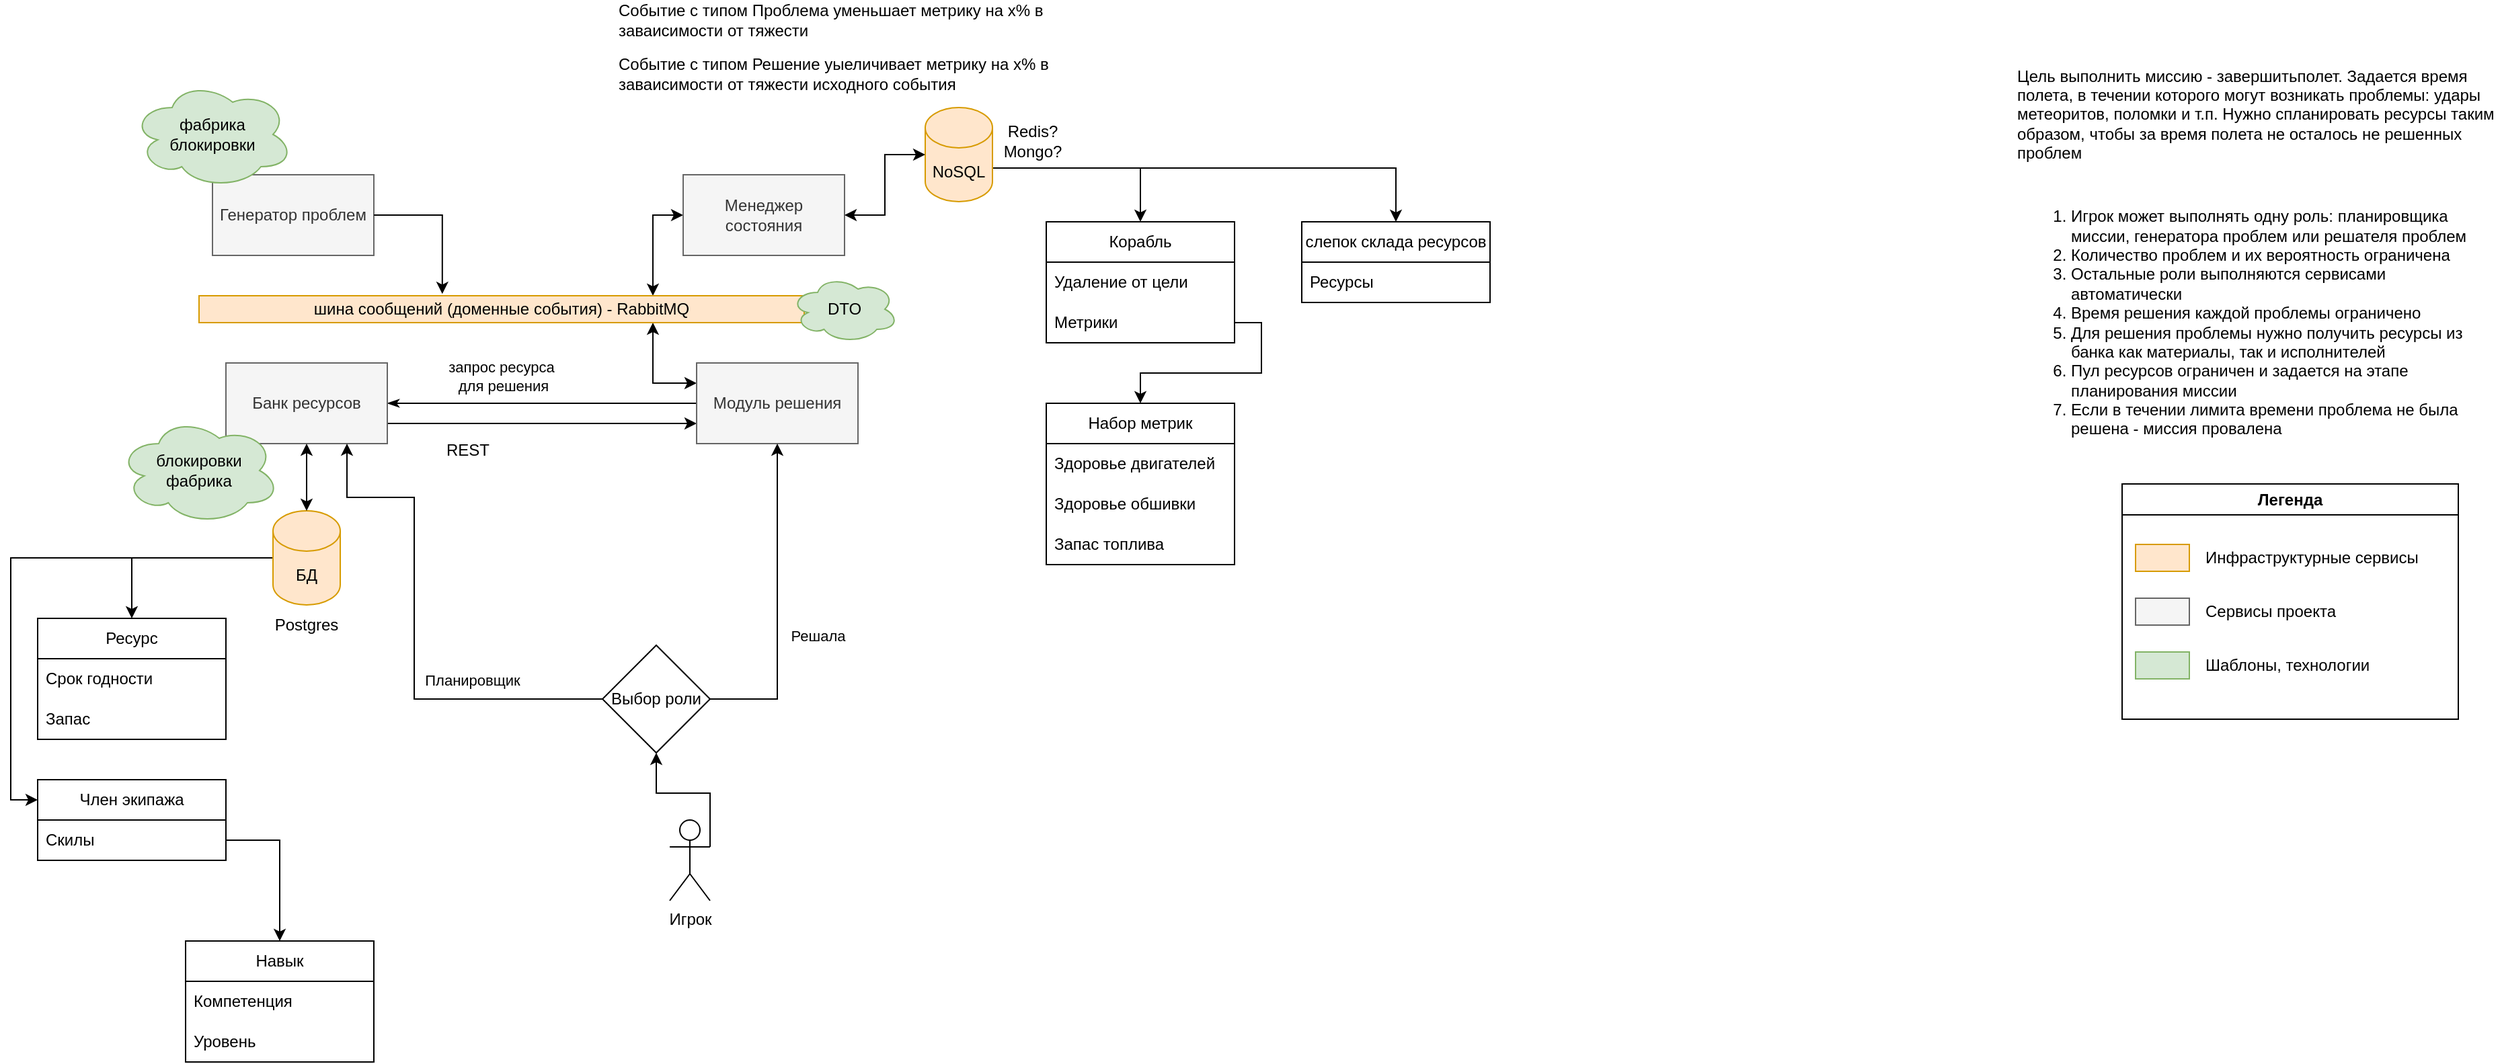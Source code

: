 <mxfile version="24.5.1" type="device" pages="3">
  <diagram name="v0.0.0.0" id="UOAC7Kyy6mlVjlWV6C5J">
    <mxGraphModel dx="1434" dy="870" grid="1" gridSize="10" guides="1" tooltips="1" connect="1" arrows="1" fold="1" page="1" pageScale="1" pageWidth="1920" pageHeight="1200" math="0" shadow="0">
      <root>
        <mxCell id="0" />
        <mxCell id="1" parent="0" />
        <mxCell id="DH2n2pj4Jf_HERMOLGTm-19" style="edgeStyle=orthogonalEdgeStyle;rounded=0;orthogonalLoop=1;jettySize=auto;html=1;exitX=1;exitY=0.5;exitDx=0;exitDy=0;entryX=0;entryY=0.5;entryDx=0;entryDy=0;startArrow=classicThin;startFill=1;endArrow=none;endFill=0;" parent="1" source="DH2n2pj4Jf_HERMOLGTm-5" target="DH2n2pj4Jf_HERMOLGTm-21" edge="1">
          <mxGeometry relative="1" as="geometry" />
        </mxCell>
        <mxCell id="DH2n2pj4Jf_HERMOLGTm-20" value="запрос ресурса&amp;nbsp;&lt;div&gt;для решения&lt;/div&gt;" style="edgeLabel;html=1;align=center;verticalAlign=middle;resizable=0;points=[];" parent="DH2n2pj4Jf_HERMOLGTm-19" vertex="1" connectable="0">
          <mxGeometry x="-0.474" y="-1" relative="1" as="geometry">
            <mxPoint x="25" y="-21" as="offset" />
          </mxGeometry>
        </mxCell>
        <mxCell id="DH2n2pj4Jf_HERMOLGTm-26" style="edgeStyle=orthogonalEdgeStyle;rounded=0;orthogonalLoop=1;jettySize=auto;html=1;exitX=1;exitY=0.75;exitDx=0;exitDy=0;entryX=0;entryY=0.75;entryDx=0;entryDy=0;" parent="1" source="DH2n2pj4Jf_HERMOLGTm-5" target="DH2n2pj4Jf_HERMOLGTm-21" edge="1">
          <mxGeometry relative="1" as="geometry" />
        </mxCell>
        <mxCell id="DH2n2pj4Jf_HERMOLGTm-5" value="Банк ресурсов" style="rounded=0;whiteSpace=wrap;html=1;fillColor=#f5f5f5;fontColor=#333333;strokeColor=#666666;" parent="1" vertex="1">
          <mxGeometry x="200" y="310" width="120" height="60" as="geometry" />
        </mxCell>
        <mxCell id="ISEaZnG02TGC_BF3meIF-23" style="edgeStyle=orthogonalEdgeStyle;rounded=0;orthogonalLoop=1;jettySize=auto;html=1;exitX=0;exitY=0.5;exitDx=0;exitDy=0;exitPerimeter=0;" parent="1" source="DH2n2pj4Jf_HERMOLGTm-13" target="ISEaZnG02TGC_BF3meIF-19" edge="1">
          <mxGeometry relative="1" as="geometry" />
        </mxCell>
        <mxCell id="ISEaZnG02TGC_BF3meIF-32" style="edgeStyle=orthogonalEdgeStyle;rounded=0;orthogonalLoop=1;jettySize=auto;html=1;exitX=0;exitY=0.5;exitDx=0;exitDy=0;exitPerimeter=0;entryX=0;entryY=0.25;entryDx=0;entryDy=0;" parent="1" source="DH2n2pj4Jf_HERMOLGTm-13" target="ISEaZnG02TGC_BF3meIF-24" edge="1">
          <mxGeometry relative="1" as="geometry" />
        </mxCell>
        <mxCell id="DH2n2pj4Jf_HERMOLGTm-13" value="БД" style="shape=cylinder3;whiteSpace=wrap;html=1;boundedLbl=1;backgroundOutline=1;size=15;fillColor=#ffe6cc;strokeColor=#d79b00;" parent="1" vertex="1">
          <mxGeometry x="235" y="420" width="50" height="70" as="geometry" />
        </mxCell>
        <mxCell id="DH2n2pj4Jf_HERMOLGTm-14" style="edgeStyle=orthogonalEdgeStyle;rounded=0;orthogonalLoop=1;jettySize=auto;html=1;exitX=0.5;exitY=1;exitDx=0;exitDy=0;entryX=0.5;entryY=0;entryDx=0;entryDy=0;entryPerimeter=0;startArrow=classic;startFill=1;" parent="1" source="DH2n2pj4Jf_HERMOLGTm-5" target="DH2n2pj4Jf_HERMOLGTm-13" edge="1">
          <mxGeometry relative="1" as="geometry" />
        </mxCell>
        <mxCell id="DH2n2pj4Jf_HERMOLGTm-33" style="edgeStyle=orthogonalEdgeStyle;rounded=0;orthogonalLoop=1;jettySize=auto;html=1;exitX=0;exitY=0.5;exitDx=0;exitDy=0;entryX=0.75;entryY=0;entryDx=0;entryDy=0;startArrow=classic;startFill=1;" parent="1" source="DH2n2pj4Jf_HERMOLGTm-15" target="DH2n2pj4Jf_HERMOLGTm-27" edge="1">
          <mxGeometry relative="1" as="geometry" />
        </mxCell>
        <mxCell id="ISEaZnG02TGC_BF3meIF-5" style="edgeStyle=orthogonalEdgeStyle;rounded=0;orthogonalLoop=1;jettySize=auto;html=1;exitX=1;exitY=0;exitDx=0;exitDy=45;exitPerimeter=0;" parent="1" source="DH2n2pj4Jf_HERMOLGTm-16" target="ISEaZnG02TGC_BF3meIF-12" edge="1">
          <mxGeometry relative="1" as="geometry" />
        </mxCell>
        <mxCell id="DH2n2pj4Jf_HERMOLGTm-15" value="Менеджер состояния" style="rounded=0;whiteSpace=wrap;html=1;fillColor=#f5f5f5;fontColor=#333333;strokeColor=#666666;" parent="1" vertex="1">
          <mxGeometry x="540" y="170" width="120" height="60" as="geometry" />
        </mxCell>
        <mxCell id="ISEaZnG02TGC_BF3meIF-37" style="edgeStyle=orthogonalEdgeStyle;rounded=0;orthogonalLoop=1;jettySize=auto;html=1;exitX=1;exitY=0;exitDx=0;exitDy=45;exitPerimeter=0;" parent="1" source="DH2n2pj4Jf_HERMOLGTm-16" target="ISEaZnG02TGC_BF3meIF-33" edge="1">
          <mxGeometry relative="1" as="geometry" />
        </mxCell>
        <mxCell id="DH2n2pj4Jf_HERMOLGTm-16" value="NoSQL" style="shape=cylinder3;whiteSpace=wrap;html=1;boundedLbl=1;backgroundOutline=1;size=15;fillColor=#ffe6cc;strokeColor=#d79b00;" parent="1" vertex="1">
          <mxGeometry x="720" y="120" width="50" height="70" as="geometry" />
        </mxCell>
        <mxCell id="DH2n2pj4Jf_HERMOLGTm-17" style="edgeStyle=orthogonalEdgeStyle;rounded=0;orthogonalLoop=1;jettySize=auto;html=1;exitX=1;exitY=0.5;exitDx=0;exitDy=0;entryX=0;entryY=0.5;entryDx=0;entryDy=0;entryPerimeter=0;startArrow=classic;startFill=1;" parent="1" source="DH2n2pj4Jf_HERMOLGTm-15" target="DH2n2pj4Jf_HERMOLGTm-16" edge="1">
          <mxGeometry relative="1" as="geometry" />
        </mxCell>
        <mxCell id="DH2n2pj4Jf_HERMOLGTm-18" value="Redis?&lt;div&gt;Mongo?&lt;/div&gt;" style="text;html=1;align=center;verticalAlign=middle;whiteSpace=wrap;rounded=0;" parent="1" vertex="1">
          <mxGeometry x="770" y="130" width="60" height="30" as="geometry" />
        </mxCell>
        <mxCell id="DH2n2pj4Jf_HERMOLGTm-4" value="Генератор проблем" style="rounded=0;whiteSpace=wrap;html=1;fillColor=#f5f5f5;fontColor=#333333;strokeColor=#666666;" parent="1" vertex="1">
          <mxGeometry x="190" y="170" width="120" height="60" as="geometry" />
        </mxCell>
        <mxCell id="DH2n2pj4Jf_HERMOLGTm-34" style="edgeStyle=orthogonalEdgeStyle;rounded=0;orthogonalLoop=1;jettySize=auto;html=1;exitX=0;exitY=0.25;exitDx=0;exitDy=0;entryX=0.75;entryY=1;entryDx=0;entryDy=0;startArrow=classic;startFill=1;" parent="1" source="DH2n2pj4Jf_HERMOLGTm-21" target="DH2n2pj4Jf_HERMOLGTm-27" edge="1">
          <mxGeometry relative="1" as="geometry" />
        </mxCell>
        <mxCell id="DH2n2pj4Jf_HERMOLGTm-21" value="Модуль решения" style="rounded=0;whiteSpace=wrap;html=1;fillColor=#f5f5f5;fontColor=#333333;strokeColor=#666666;" parent="1" vertex="1">
          <mxGeometry x="550" y="310" width="120" height="60" as="geometry" />
        </mxCell>
        <mxCell id="DH2n2pj4Jf_HERMOLGTm-22" value="REST" style="text;html=1;align=center;verticalAlign=middle;whiteSpace=wrap;rounded=0;" parent="1" vertex="1">
          <mxGeometry x="350" y="360" width="60" height="30" as="geometry" />
        </mxCell>
        <mxCell id="DH2n2pj4Jf_HERMOLGTm-24" style="edgeStyle=orthogonalEdgeStyle;rounded=0;orthogonalLoop=1;jettySize=auto;html=1;exitX=1;exitY=0.333;exitDx=0;exitDy=0;exitPerimeter=0;entryX=0.5;entryY=1;entryDx=0;entryDy=0;" parent="1" source="DH2n2pj4Jf_HERMOLGTm-23" edge="1">
          <mxGeometry relative="1" as="geometry">
            <mxPoint x="620" y="470" as="sourcePoint" />
            <mxPoint x="520" y="600" as="targetPoint" />
            <Array as="points">
              <mxPoint x="560" y="630" />
              <mxPoint x="520" y="630" />
            </Array>
          </mxGeometry>
        </mxCell>
        <mxCell id="DH2n2pj4Jf_HERMOLGTm-23" value="Игрок" style="shape=umlActor;verticalLabelPosition=bottom;verticalAlign=top;html=1;outlineConnect=0;" parent="1" vertex="1">
          <mxGeometry x="530" y="650" width="30" height="60" as="geometry" />
        </mxCell>
        <mxCell id="DH2n2pj4Jf_HERMOLGTm-30" value="Postgres" style="text;html=1;align=center;verticalAlign=middle;whiteSpace=wrap;rounded=0;" parent="1" vertex="1">
          <mxGeometry x="230" y="490" width="60" height="30" as="geometry" />
        </mxCell>
        <mxCell id="DH2n2pj4Jf_HERMOLGTm-27" value="шина сообщений (доменные события) - RabbitMQ" style="rounded=0;whiteSpace=wrap;html=1;fillColor=#ffe6cc;strokeColor=#d79b00;" parent="1" vertex="1">
          <mxGeometry x="180" y="260" width="450" height="20" as="geometry" />
        </mxCell>
        <mxCell id="DH2n2pj4Jf_HERMOLGTm-32" style="edgeStyle=orthogonalEdgeStyle;rounded=0;orthogonalLoop=1;jettySize=auto;html=1;exitX=1;exitY=0.5;exitDx=0;exitDy=0;entryX=0.402;entryY=-0.067;entryDx=0;entryDy=0;entryPerimeter=0;" parent="1" source="DH2n2pj4Jf_HERMOLGTm-4" target="DH2n2pj4Jf_HERMOLGTm-27" edge="1">
          <mxGeometry relative="1" as="geometry" />
        </mxCell>
        <mxCell id="DH2n2pj4Jf_HERMOLGTm-35" value="&lt;ol&gt;&lt;li&gt;Игрок может выполнять одну роль: планировщика миссии, генератора проблем или решателя проблем&lt;/li&gt;&lt;li&gt;Количество проблем и их вероятность ограничена&lt;/li&gt;&lt;li&gt;Остальные роли выполняются сервисами автоматически&lt;/li&gt;&lt;li&gt;Время решения каждой проблемы ограничено&lt;/li&gt;&lt;li&gt;Для решения проблемы нужно получить ресурсы из банка как материалы, так и исполнителей&lt;/li&gt;&lt;li&gt;Пул ресурсов ограничен и задается на этапе планирования миссии&lt;/li&gt;&lt;li&gt;Если в течении лимита времени проблема не была решена - миссия провалена&lt;/li&gt;&lt;/ol&gt;" style="text;html=1;align=left;verticalAlign=middle;whiteSpace=wrap;rounded=0;" parent="1" vertex="1">
          <mxGeometry x="1530" y="170" width="360" height="220" as="geometry" />
        </mxCell>
        <mxCell id="DH2n2pj4Jf_HERMOLGTm-43" value="Легенда" style="swimlane;whiteSpace=wrap;html=1;" parent="1" vertex="1">
          <mxGeometry x="1610" y="400" width="250" height="175" as="geometry">
            <mxRectangle x="880" y="45" width="90" height="30" as="alternateBounds" />
          </mxGeometry>
        </mxCell>
        <mxCell id="DH2n2pj4Jf_HERMOLGTm-45" value="" style="group" parent="DH2n2pj4Jf_HERMOLGTm-43" vertex="1" connectable="0">
          <mxGeometry x="10" y="40" width="220" height="30" as="geometry" />
        </mxCell>
        <mxCell id="DH2n2pj4Jf_HERMOLGTm-36" value="" style="rounded=0;whiteSpace=wrap;html=1;fillColor=#ffe6cc;strokeColor=#d79b00;" parent="DH2n2pj4Jf_HERMOLGTm-45" vertex="1">
          <mxGeometry y="5" width="40" height="20" as="geometry" />
        </mxCell>
        <mxCell id="DH2n2pj4Jf_HERMOLGTm-41" value="Инфраструктурные сервисы" style="text;html=1;align=left;verticalAlign=middle;whiteSpace=wrap;rounded=0;" parent="DH2n2pj4Jf_HERMOLGTm-45" vertex="1">
          <mxGeometry x="50" width="170" height="30" as="geometry" />
        </mxCell>
        <mxCell id="DH2n2pj4Jf_HERMOLGTm-47" value="" style="group" parent="DH2n2pj4Jf_HERMOLGTm-43" vertex="1" connectable="0">
          <mxGeometry x="10" y="80" width="210" height="30" as="geometry" />
        </mxCell>
        <mxCell id="DH2n2pj4Jf_HERMOLGTm-37" value="" style="rounded=0;whiteSpace=wrap;html=1;fillColor=#f5f5f5;strokeColor=#666666;fontColor=#333333;" parent="DH2n2pj4Jf_HERMOLGTm-47" vertex="1">
          <mxGeometry y="5" width="40" height="20" as="geometry" />
        </mxCell>
        <mxCell id="DH2n2pj4Jf_HERMOLGTm-40" value="Сервисы проекта" style="text;html=1;align=left;verticalAlign=middle;whiteSpace=wrap;rounded=0;" parent="DH2n2pj4Jf_HERMOLGTm-47" vertex="1">
          <mxGeometry x="50" width="160" height="30" as="geometry" />
        </mxCell>
        <mxCell id="DH2n2pj4Jf_HERMOLGTm-48" value="" style="group" parent="DH2n2pj4Jf_HERMOLGTm-43" vertex="1" connectable="0">
          <mxGeometry x="10" y="120" width="210" height="30" as="geometry" />
        </mxCell>
        <mxCell id="DH2n2pj4Jf_HERMOLGTm-38" value="" style="rounded=0;whiteSpace=wrap;html=1;fillColor=#d5e8d4;strokeColor=#82b366;" parent="DH2n2pj4Jf_HERMOLGTm-48" vertex="1">
          <mxGeometry y="5" width="40" height="20" as="geometry" />
        </mxCell>
        <mxCell id="DH2n2pj4Jf_HERMOLGTm-39" value="Шаблоны, технологии" style="text;html=1;align=left;verticalAlign=middle;whiteSpace=wrap;rounded=0;" parent="DH2n2pj4Jf_HERMOLGTm-48" vertex="1">
          <mxGeometry x="50" width="160" height="30" as="geometry" />
        </mxCell>
        <mxCell id="DH2n2pj4Jf_HERMOLGTm-49" value="&lt;div&gt;блокировки&lt;/div&gt;&lt;div&gt;фабрика&lt;/div&gt;" style="ellipse;shape=cloud;whiteSpace=wrap;html=1;fillColor=#d5e8d4;strokeColor=#82b366;" parent="1" vertex="1">
          <mxGeometry x="120" y="350" width="120" height="80" as="geometry" />
        </mxCell>
        <mxCell id="DH2n2pj4Jf_HERMOLGTm-12" value="фабрика&lt;div&gt;блокировки&lt;/div&gt;" style="ellipse;shape=cloud;whiteSpace=wrap;html=1;fillColor=#d5e8d4;strokeColor=#82b366;" parent="1" vertex="1">
          <mxGeometry x="130" y="100" width="120" height="80" as="geometry" />
        </mxCell>
        <mxCell id="DH2n2pj4Jf_HERMOLGTm-31" value="DTO" style="ellipse;shape=cloud;whiteSpace=wrap;html=1;fillColor=#d5e8d4;strokeColor=#82b366;" parent="1" vertex="1">
          <mxGeometry x="620" y="245" width="80" height="50" as="geometry" />
        </mxCell>
        <mxCell id="DH2n2pj4Jf_HERMOLGTm-51" value="Цель выполнить миссию - завершитьполет. Задается время полета, в течении которого могут возникать проблемы: удары метеоритов, поломки и т.п. Нужно спланировать ресурсы таким образом, чтобы за время полета не осталось не решенных проблем" style="text;html=1;align=left;verticalAlign=middle;whiteSpace=wrap;rounded=0;" parent="1" vertex="1">
          <mxGeometry x="1530" y="80" width="360" height="90" as="geometry" />
        </mxCell>
        <mxCell id="ISEaZnG02TGC_BF3meIF-1" value="Набор метрик" style="swimlane;fontStyle=0;childLayout=stackLayout;horizontal=1;startSize=30;horizontalStack=0;resizeParent=1;resizeParentMax=0;resizeLast=0;collapsible=1;marginBottom=0;whiteSpace=wrap;html=1;" parent="1" vertex="1">
          <mxGeometry x="810" y="340" width="140" height="120" as="geometry" />
        </mxCell>
        <mxCell id="ISEaZnG02TGC_BF3meIF-2" value="Здоровье двигателей" style="text;strokeColor=none;fillColor=none;align=left;verticalAlign=middle;spacingLeft=4;spacingRight=4;overflow=hidden;points=[[0,0.5],[1,0.5]];portConstraint=eastwest;rotatable=0;whiteSpace=wrap;html=1;" parent="ISEaZnG02TGC_BF3meIF-1" vertex="1">
          <mxGeometry y="30" width="140" height="30" as="geometry" />
        </mxCell>
        <mxCell id="ISEaZnG02TGC_BF3meIF-3" value="Здоровье обшивки" style="text;strokeColor=none;fillColor=none;align=left;verticalAlign=middle;spacingLeft=4;spacingRight=4;overflow=hidden;points=[[0,0.5],[1,0.5]];portConstraint=eastwest;rotatable=0;whiteSpace=wrap;html=1;" parent="ISEaZnG02TGC_BF3meIF-1" vertex="1">
          <mxGeometry y="60" width="140" height="30" as="geometry" />
        </mxCell>
        <mxCell id="ISEaZnG02TGC_BF3meIF-4" value="Запас топлива" style="text;strokeColor=none;fillColor=none;align=left;verticalAlign=middle;spacingLeft=4;spacingRight=4;overflow=hidden;points=[[0,0.5],[1,0.5]];portConstraint=eastwest;rotatable=0;whiteSpace=wrap;html=1;" parent="ISEaZnG02TGC_BF3meIF-1" vertex="1">
          <mxGeometry y="90" width="140" height="30" as="geometry" />
        </mxCell>
        <mxCell id="ISEaZnG02TGC_BF3meIF-7" style="edgeStyle=orthogonalEdgeStyle;rounded=0;orthogonalLoop=1;jettySize=auto;html=1;entryX=0.75;entryY=1;entryDx=0;entryDy=0;" parent="1" source="ISEaZnG02TGC_BF3meIF-11" target="DH2n2pj4Jf_HERMOLGTm-5" edge="1">
          <mxGeometry relative="1" as="geometry">
            <Array as="points">
              <mxPoint x="340" y="560" />
              <mxPoint x="340" y="410" />
              <mxPoint x="290" y="410" />
            </Array>
          </mxGeometry>
        </mxCell>
        <mxCell id="ISEaZnG02TGC_BF3meIF-8" value="Планировщик" style="edgeLabel;html=1;align=center;verticalAlign=middle;resizable=0;points=[];" parent="ISEaZnG02TGC_BF3meIF-7" vertex="1" connectable="0">
          <mxGeometry x="-0.261" y="-1" relative="1" as="geometry">
            <mxPoint x="42" y="-14" as="offset" />
          </mxGeometry>
        </mxCell>
        <mxCell id="ISEaZnG02TGC_BF3meIF-9" style="edgeStyle=orthogonalEdgeStyle;rounded=0;orthogonalLoop=1;jettySize=auto;html=1;exitX=1;exitY=0.5;exitDx=0;exitDy=0;entryX=0.5;entryY=1;entryDx=0;entryDy=0;" parent="1" source="ISEaZnG02TGC_BF3meIF-11" target="DH2n2pj4Jf_HERMOLGTm-21" edge="1">
          <mxGeometry relative="1" as="geometry" />
        </mxCell>
        <mxCell id="ISEaZnG02TGC_BF3meIF-10" value="Решала" style="edgeLabel;html=1;align=center;verticalAlign=middle;resizable=0;points=[];" parent="ISEaZnG02TGC_BF3meIF-9" vertex="1" connectable="0">
          <mxGeometry x="-0.264" y="-2" relative="1" as="geometry">
            <mxPoint x="28" y="-9" as="offset" />
          </mxGeometry>
        </mxCell>
        <mxCell id="ISEaZnG02TGC_BF3meIF-11" value="Выбор роли" style="rhombus;whiteSpace=wrap;html=1;" parent="1" vertex="1">
          <mxGeometry x="480" y="520" width="80" height="80" as="geometry" />
        </mxCell>
        <mxCell id="ISEaZnG02TGC_BF3meIF-12" value="Корабль" style="swimlane;fontStyle=0;childLayout=stackLayout;horizontal=1;startSize=30;horizontalStack=0;resizeParent=1;resizeParentMax=0;resizeLast=0;collapsible=1;marginBottom=0;whiteSpace=wrap;html=1;" parent="1" vertex="1">
          <mxGeometry x="810" y="205" width="140" height="90" as="geometry" />
        </mxCell>
        <mxCell id="ISEaZnG02TGC_BF3meIF-13" value="Удаление от цели" style="text;strokeColor=none;fillColor=none;align=left;verticalAlign=middle;spacingLeft=4;spacingRight=4;overflow=hidden;points=[[0,0.5],[1,0.5]];portConstraint=eastwest;rotatable=0;whiteSpace=wrap;html=1;" parent="ISEaZnG02TGC_BF3meIF-12" vertex="1">
          <mxGeometry y="30" width="140" height="30" as="geometry" />
        </mxCell>
        <mxCell id="ISEaZnG02TGC_BF3meIF-14" value="Метрики" style="text;strokeColor=none;fillColor=none;align=left;verticalAlign=middle;spacingLeft=4;spacingRight=4;overflow=hidden;points=[[0,0.5],[1,0.5]];portConstraint=eastwest;rotatable=0;whiteSpace=wrap;html=1;" parent="ISEaZnG02TGC_BF3meIF-12" vertex="1">
          <mxGeometry y="60" width="140" height="30" as="geometry" />
        </mxCell>
        <mxCell id="ISEaZnG02TGC_BF3meIF-16" style="edgeStyle=orthogonalEdgeStyle;rounded=0;orthogonalLoop=1;jettySize=auto;html=1;exitX=1;exitY=0.5;exitDx=0;exitDy=0;entryX=0.5;entryY=0;entryDx=0;entryDy=0;" parent="1" source="ISEaZnG02TGC_BF3meIF-14" target="ISEaZnG02TGC_BF3meIF-1" edge="1">
          <mxGeometry relative="1" as="geometry" />
        </mxCell>
        <mxCell id="ISEaZnG02TGC_BF3meIF-17" value="Событие с типом Проблема уменьшает метрику на x% в заваисимости от тяжести" style="text;html=1;align=left;verticalAlign=middle;whiteSpace=wrap;rounded=0;" parent="1" vertex="1">
          <mxGeometry x="490" y="40" width="360" height="30" as="geometry" />
        </mxCell>
        <mxCell id="ISEaZnG02TGC_BF3meIF-18" value="Событие с типом Решение уыеличивает метрику на x% в заваисимости от тяжести исходного события" style="text;html=1;align=left;verticalAlign=middle;whiteSpace=wrap;rounded=0;" parent="1" vertex="1">
          <mxGeometry x="490" y="80" width="360" height="30" as="geometry" />
        </mxCell>
        <mxCell id="ISEaZnG02TGC_BF3meIF-19" value="Ресурс" style="swimlane;fontStyle=0;childLayout=stackLayout;horizontal=1;startSize=30;horizontalStack=0;resizeParent=1;resizeParentMax=0;resizeLast=0;collapsible=1;marginBottom=0;whiteSpace=wrap;html=1;" parent="1" vertex="1">
          <mxGeometry x="60" y="500" width="140" height="90" as="geometry" />
        </mxCell>
        <mxCell id="ISEaZnG02TGC_BF3meIF-20" value="Срок годности" style="text;strokeColor=none;fillColor=none;align=left;verticalAlign=middle;spacingLeft=4;spacingRight=4;overflow=hidden;points=[[0,0.5],[1,0.5]];portConstraint=eastwest;rotatable=0;whiteSpace=wrap;html=1;" parent="ISEaZnG02TGC_BF3meIF-19" vertex="1">
          <mxGeometry y="30" width="140" height="30" as="geometry" />
        </mxCell>
        <mxCell id="ISEaZnG02TGC_BF3meIF-21" value="Запас" style="text;strokeColor=none;fillColor=none;align=left;verticalAlign=middle;spacingLeft=4;spacingRight=4;overflow=hidden;points=[[0,0.5],[1,0.5]];portConstraint=eastwest;rotatable=0;whiteSpace=wrap;html=1;" parent="ISEaZnG02TGC_BF3meIF-19" vertex="1">
          <mxGeometry y="60" width="140" height="30" as="geometry" />
        </mxCell>
        <mxCell id="ISEaZnG02TGC_BF3meIF-24" value="Член экипажа" style="swimlane;fontStyle=0;childLayout=stackLayout;horizontal=1;startSize=30;horizontalStack=0;resizeParent=1;resizeParentMax=0;resizeLast=0;collapsible=1;marginBottom=0;whiteSpace=wrap;html=1;" parent="1" vertex="1">
          <mxGeometry x="60" y="620" width="140" height="60" as="geometry" />
        </mxCell>
        <mxCell id="ISEaZnG02TGC_BF3meIF-25" value="Скилы" style="text;strokeColor=none;fillColor=none;align=left;verticalAlign=middle;spacingLeft=4;spacingRight=4;overflow=hidden;points=[[0,0.5],[1,0.5]];portConstraint=eastwest;rotatable=0;whiteSpace=wrap;html=1;" parent="ISEaZnG02TGC_BF3meIF-24" vertex="1">
          <mxGeometry y="30" width="140" height="30" as="geometry" />
        </mxCell>
        <mxCell id="ISEaZnG02TGC_BF3meIF-27" value="Навык" style="swimlane;fontStyle=0;childLayout=stackLayout;horizontal=1;startSize=30;horizontalStack=0;resizeParent=1;resizeParentMax=0;resizeLast=0;collapsible=1;marginBottom=0;whiteSpace=wrap;html=1;" parent="1" vertex="1">
          <mxGeometry x="170" y="740" width="140" height="90" as="geometry" />
        </mxCell>
        <mxCell id="ISEaZnG02TGC_BF3meIF-28" value="Компетенция" style="text;strokeColor=none;fillColor=none;align=left;verticalAlign=middle;spacingLeft=4;spacingRight=4;overflow=hidden;points=[[0,0.5],[1,0.5]];portConstraint=eastwest;rotatable=0;whiteSpace=wrap;html=1;" parent="ISEaZnG02TGC_BF3meIF-27" vertex="1">
          <mxGeometry y="30" width="140" height="30" as="geometry" />
        </mxCell>
        <mxCell id="ISEaZnG02TGC_BF3meIF-29" value="Уровень" style="text;strokeColor=none;fillColor=none;align=left;verticalAlign=middle;spacingLeft=4;spacingRight=4;overflow=hidden;points=[[0,0.5],[1,0.5]];portConstraint=eastwest;rotatable=0;whiteSpace=wrap;html=1;" parent="ISEaZnG02TGC_BF3meIF-27" vertex="1">
          <mxGeometry y="60" width="140" height="30" as="geometry" />
        </mxCell>
        <mxCell id="ISEaZnG02TGC_BF3meIF-31" style="edgeStyle=orthogonalEdgeStyle;rounded=0;orthogonalLoop=1;jettySize=auto;html=1;exitX=1;exitY=0.5;exitDx=0;exitDy=0;entryX=0.5;entryY=0;entryDx=0;entryDy=0;" parent="1" source="ISEaZnG02TGC_BF3meIF-25" target="ISEaZnG02TGC_BF3meIF-27" edge="1">
          <mxGeometry relative="1" as="geometry" />
        </mxCell>
        <mxCell id="ISEaZnG02TGC_BF3meIF-33" value="слепок склада ресурсов" style="swimlane;fontStyle=0;childLayout=stackLayout;horizontal=1;startSize=30;horizontalStack=0;resizeParent=1;resizeParentMax=0;resizeLast=0;collapsible=1;marginBottom=0;whiteSpace=wrap;html=1;" parent="1" vertex="1">
          <mxGeometry x="1000" y="205" width="140" height="60" as="geometry" />
        </mxCell>
        <mxCell id="ISEaZnG02TGC_BF3meIF-34" value="Ресурсы" style="text;strokeColor=none;fillColor=none;align=left;verticalAlign=middle;spacingLeft=4;spacingRight=4;overflow=hidden;points=[[0,0.5],[1,0.5]];portConstraint=eastwest;rotatable=0;whiteSpace=wrap;html=1;" parent="ISEaZnG02TGC_BF3meIF-33" vertex="1">
          <mxGeometry y="30" width="140" height="30" as="geometry" />
        </mxCell>
      </root>
    </mxGraphModel>
  </diagram>
  <diagram id="_Rr_jfPgxbY-f4Ny-f61" name="v.0.0.0.1">
    <mxGraphModel dx="1912" dy="1160" grid="1" gridSize="10" guides="1" tooltips="1" connect="1" arrows="1" fold="1" page="1" pageScale="1" pageWidth="1920" pageHeight="1200" math="0" shadow="0">
      <root>
        <mxCell id="0" />
        <mxCell id="1" parent="0" />
        <mxCell id="o6NXRrJ3ZICEJUwtRlCb-4" value="Корабль" style="rounded=0;whiteSpace=wrap;html=1;align=center;horizontal=1;labelPosition=center;verticalLabelPosition=top;verticalAlign=bottom;fillColor=#f5f5f5;fontColor=#333333;strokeColor=#CCCCCC;fontStyle=1" vertex="1" parent="1">
          <mxGeometry x="765" y="170" width="415" height="210" as="geometry" />
        </mxCell>
        <mxCell id="o6NXRrJ3ZICEJUwtRlCb-6" value="Игровой контроллер" style="rounded=0;whiteSpace=wrap;html=1;align=center;horizontal=1;labelPosition=center;verticalLabelPosition=top;verticalAlign=bottom;fillColor=#f5f5f5;fontColor=#333333;strokeColor=#CCCCCC;fontStyle=1" vertex="1" parent="1">
          <mxGeometry x="410" y="600" width="300" height="370" as="geometry" />
        </mxCell>
        <mxCell id="o6NXRrJ3ZICEJUwtRlCb-41" style="edgeStyle=orthogonalEdgeStyle;rounded=0;orthogonalLoop=1;jettySize=auto;html=1;exitX=1;exitY=0.5;exitDx=0;exitDy=0;entryX=0.75;entryY=1;entryDx=0;entryDy=0;dashed=1;" edge="1" parent="1" source="o6NXRrJ3ZICEJUwtRlCb-40" target="o6NXRrJ3ZICEJUwtRlCb-7">
          <mxGeometry relative="1" as="geometry" />
        </mxCell>
        <mxCell id="o6NXRrJ3ZICEJUwtRlCb-21" style="edgeStyle=orthogonalEdgeStyle;rounded=0;orthogonalLoop=1;jettySize=auto;html=1;exitX=0.366;exitY=0.998;exitDx=0;exitDy=0;entryX=1;entryY=0.5;entryDx=0;entryDy=0;exitPerimeter=0;dashed=1;" edge="1" parent="1" source="o6NXRrJ3ZICEJUwtRlCb-7" target="o6NXRrJ3ZICEJUwtRlCb-23">
          <mxGeometry relative="1" as="geometry" />
        </mxCell>
        <mxCell id="o6NXRrJ3ZICEJUwtRlCb-24" value="метрики корабля" style="edgeLabel;html=1;align=center;verticalAlign=middle;resizable=0;points=[];" vertex="1" connectable="0" parent="o6NXRrJ3ZICEJUwtRlCb-21">
          <mxGeometry x="0.641" y="5" relative="1" as="geometry">
            <mxPoint x="1" y="10" as="offset" />
          </mxGeometry>
        </mxCell>
        <mxCell id="o6NXRrJ3ZICEJUwtRlCb-11" value="Шина сообщний" style="rounded=0;whiteSpace=wrap;html=1;shadow=0;glass=0;labelPosition=center;verticalLabelPosition=top;align=center;verticalAlign=bottom;fillColor=#f5f5f5;fontColor=#333333;strokeColor=#CCCCCC;fontStyle=1" vertex="1" parent="1">
          <mxGeometry x="440" y="440" width="260" height="90" as="geometry" />
        </mxCell>
        <mxCell id="o6NXRrJ3ZICEJUwtRlCb-26" style="edgeStyle=orthogonalEdgeStyle;rounded=0;orthogonalLoop=1;jettySize=auto;html=1;exitX=0.75;exitY=1;exitDx=0;exitDy=0;entryX=0;entryY=0.5;entryDx=0;entryDy=0;" edge="1" parent="1" source="o6NXRrJ3ZICEJUwtRlCb-5" target="o6NXRrJ3ZICEJUwtRlCb-17">
          <mxGeometry relative="1" as="geometry" />
        </mxCell>
        <mxCell id="o6NXRrJ3ZICEJUwtRlCb-5" value="Генератор проблем" style="rounded=0;whiteSpace=wrap;html=1;align=center;horizontal=1;labelPosition=center;verticalLabelPosition=top;verticalAlign=bottom;fillColor=#f5f5f5;fontColor=#333333;strokeColor=#CCCCCC;fontStyle=1" vertex="1" parent="1">
          <mxGeometry x="130" y="170" width="300" height="210" as="geometry" />
        </mxCell>
        <mxCell id="o6NXRrJ3ZICEJUwtRlCb-20" style="edgeStyle=orthogonalEdgeStyle;rounded=0;orthogonalLoop=1;jettySize=auto;html=1;exitX=1;exitY=0.25;exitDx=0;exitDy=0;entryX=0.25;entryY=1;entryDx=0;entryDy=0;dashed=1;" edge="1" parent="1" source="o6NXRrJ3ZICEJUwtRlCb-23" target="o6NXRrJ3ZICEJUwtRlCb-7">
          <mxGeometry relative="1" as="geometry" />
        </mxCell>
        <mxCell id="o6NXRrJ3ZICEJUwtRlCb-22" value="запрос метрик" style="edgeLabel;html=1;align=center;verticalAlign=middle;resizable=0;points=[];" vertex="1" connectable="0" parent="o6NXRrJ3ZICEJUwtRlCb-20">
          <mxGeometry x="-0.771" y="2" relative="1" as="geometry">
            <mxPoint x="34" y="-15" as="offset" />
          </mxGeometry>
        </mxCell>
        <mxCell id="MpuQyKyFSTbepFh6hPgc-7" style="edgeStyle=orthogonalEdgeStyle;rounded=0;orthogonalLoop=1;jettySize=auto;html=1;exitX=1;exitY=0.25;exitDx=0;exitDy=0;startArrow=classic;startFill=1;dashed=1;dashPattern=1 4;entryX=0;entryY=0.5;entryDx=0;entryDy=0;entryPerimeter=0;" edge="1" parent="1" source="o6NXRrJ3ZICEJUwtRlCb-7" target="MpuQyKyFSTbepFh6hPgc-6">
          <mxGeometry relative="1" as="geometry">
            <Array as="points">
              <mxPoint x="920" y="250" />
              <mxPoint x="920" y="190" />
            </Array>
          </mxGeometry>
        </mxCell>
        <mxCell id="o6NXRrJ3ZICEJUwtRlCb-7" value="Состояние" style="rounded=0;whiteSpace=wrap;html=1;labelPosition=center;verticalLabelPosition=top;align=center;verticalAlign=bottom;" vertex="1" parent="1">
          <mxGeometry x="805" y="225" width="90" height="100" as="geometry" />
        </mxCell>
        <mxCell id="o6NXRrJ3ZICEJUwtRlCb-38" style="edgeStyle=orthogonalEdgeStyle;rounded=0;orthogonalLoop=1;jettySize=auto;html=1;exitX=0;exitY=0.5;exitDx=0;exitDy=0;entryX=1;entryY=0.5;entryDx=0;entryDy=0;dashed=1;" edge="1" parent="1" source="o6NXRrJ3ZICEJUwtRlCb-8" target="o6NXRrJ3ZICEJUwtRlCb-7">
          <mxGeometry relative="1" as="geometry" />
        </mxCell>
        <mxCell id="o6NXRrJ3ZICEJUwtRlCb-39" value="Новый ресурс доступен" style="edgeLabel;html=1;align=center;verticalAlign=middle;resizable=0;points=[];" vertex="1" connectable="0" parent="o6NXRrJ3ZICEJUwtRlCb-38">
          <mxGeometry x="-0.007" relative="1" as="geometry">
            <mxPoint y="-15" as="offset" />
          </mxGeometry>
        </mxCell>
        <mxCell id="MpuQyKyFSTbepFh6hPgc-5" style="edgeStyle=orthogonalEdgeStyle;rounded=0;orthogonalLoop=1;jettySize=auto;html=1;exitX=1;exitY=0.5;exitDx=0;exitDy=0;startArrow=classic;startFill=1;dashed=1;dashPattern=1 4;" edge="1" parent="1" source="o6NXRrJ3ZICEJUwtRlCb-8" target="MpuQyKyFSTbepFh6hPgc-1">
          <mxGeometry relative="1" as="geometry" />
        </mxCell>
        <mxCell id="o6NXRrJ3ZICEJUwtRlCb-8" value="Ресурсы" style="rounded=0;whiteSpace=wrap;html=1;labelPosition=center;verticalLabelPosition=top;align=center;verticalAlign=bottom;" vertex="1" parent="1">
          <mxGeometry x="1030" y="225" width="90" height="100" as="geometry" />
        </mxCell>
        <mxCell id="o6NXRrJ3ZICEJUwtRlCb-13" style="edgeStyle=orthogonalEdgeStyle;rounded=0;orthogonalLoop=1;jettySize=auto;html=1;exitX=0;exitY=0.75;exitDx=0;exitDy=0;entryX=0.197;entryY=1.033;entryDx=0;entryDy=0;entryPerimeter=0;dashed=1;" edge="1" parent="1" source="o6NXRrJ3ZICEJUwtRlCb-25">
          <mxGeometry relative="1" as="geometry">
            <mxPoint x="400.9" y="640.57" as="sourcePoint" />
            <mxPoint x="180.0" y="380.0" as="targetPoint" />
          </mxGeometry>
        </mxCell>
        <mxCell id="o6NXRrJ3ZICEJUwtRlCb-14" value="создать проблему" style="edgeLabel;html=1;align=center;verticalAlign=middle;resizable=0;points=[];" vertex="1" connectable="0" parent="o6NXRrJ3ZICEJUwtRlCb-13">
          <mxGeometry x="0.169" y="-4" relative="1" as="geometry">
            <mxPoint x="106" y="53" as="offset" />
          </mxGeometry>
        </mxCell>
        <mxCell id="o6NXRrJ3ZICEJUwtRlCb-15" style="edgeStyle=orthogonalEdgeStyle;rounded=0;orthogonalLoop=1;jettySize=auto;html=1;entryX=0;entryY=0.5;entryDx=0;entryDy=0;dashed=1;" edge="1" parent="1" target="o6NXRrJ3ZICEJUwtRlCb-25">
          <mxGeometry relative="1" as="geometry">
            <mxPoint x="190" y="380" as="sourcePoint" />
            <Array as="points">
              <mxPoint x="190" y="635" />
            </Array>
          </mxGeometry>
        </mxCell>
        <mxCell id="o6NXRrJ3ZICEJUwtRlCb-16" value="проблема создана" style="edgeLabel;html=1;align=center;verticalAlign=middle;resizable=0;points=[];" vertex="1" connectable="0" parent="o6NXRrJ3ZICEJUwtRlCb-15">
          <mxGeometry x="0.291" y="-1" relative="1" as="geometry">
            <mxPoint x="32" y="-11" as="offset" />
          </mxGeometry>
        </mxCell>
        <mxCell id="o6NXRrJ3ZICEJUwtRlCb-27" style="edgeStyle=orthogonalEdgeStyle;rounded=0;orthogonalLoop=1;jettySize=auto;html=1;exitX=1;exitY=0.5;exitDx=0;exitDy=0;entryX=0;entryY=0.5;entryDx=0;entryDy=0;" edge="1" parent="1" source="o6NXRrJ3ZICEJUwtRlCb-17" target="o6NXRrJ3ZICEJUwtRlCb-7">
          <mxGeometry relative="1" as="geometry">
            <Array as="points">
              <mxPoint x="740" y="470" />
              <mxPoint x="740" y="275" />
            </Array>
          </mxGeometry>
        </mxCell>
        <mxCell id="o6NXRrJ3ZICEJUwtRlCb-17" value="очередь проблем" style="rounded=0;whiteSpace=wrap;html=1;" vertex="1" parent="1">
          <mxGeometry x="467.5" y="460" width="205" height="20" as="geometry" />
        </mxCell>
        <mxCell id="o6NXRrJ3ZICEJUwtRlCb-37" style="edgeStyle=orthogonalEdgeStyle;rounded=0;orthogonalLoop=1;jettySize=auto;html=1;exitX=1;exitY=0.5;exitDx=0;exitDy=0;entryX=0.25;entryY=1;entryDx=0;entryDy=0;jumpStyle=gap;" edge="1" parent="1" source="o6NXRrJ3ZICEJUwtRlCb-18" target="o6NXRrJ3ZICEJUwtRlCb-8">
          <mxGeometry relative="1" as="geometry" />
        </mxCell>
        <mxCell id="o6NXRrJ3ZICEJUwtRlCb-18" value="очередь запросов к ресурсам" style="rounded=0;whiteSpace=wrap;html=1;" vertex="1" parent="1">
          <mxGeometry x="467.5" y="490" width="202.5" height="20" as="geometry" />
        </mxCell>
        <mxCell id="o6NXRrJ3ZICEJUwtRlCb-23" value="Собрать метрик" style="rounded=0;whiteSpace=wrap;html=1;" vertex="1" parent="1">
          <mxGeometry x="440" y="660" width="240" height="30" as="geometry" />
        </mxCell>
        <mxCell id="o6NXRrJ3ZICEJUwtRlCb-44" style="edgeStyle=orthogonalEdgeStyle;rounded=0;orthogonalLoop=1;jettySize=auto;html=1;exitX=0;exitY=0.25;exitDx=0;exitDy=0;entryX=0.25;entryY=1;entryDx=0;entryDy=0;dashed=1;fillColor=#f8cecc;strokeColor=#b85450;" edge="1" parent="1" source="o6NXRrJ3ZICEJUwtRlCb-25" target="o6NXRrJ3ZICEJUwtRlCb-5">
          <mxGeometry relative="1" as="geometry">
            <Array as="points">
              <mxPoint x="390" y="628" />
              <mxPoint x="390" y="600" />
              <mxPoint x="205" y="600" />
            </Array>
          </mxGeometry>
        </mxCell>
        <mxCell id="o6NXRrJ3ZICEJUwtRlCb-45" value="+ TroubleCoin" style="edgeLabel;html=1;align=center;verticalAlign=middle;resizable=0;points=[];fontColor=#FF3333;" vertex="1" connectable="0" parent="o6NXRrJ3ZICEJUwtRlCb-44">
          <mxGeometry x="-0.347" y="-2" relative="1" as="geometry">
            <mxPoint x="-10" y="-8" as="offset" />
          </mxGeometry>
        </mxCell>
        <mxCell id="o6NXRrJ3ZICEJUwtRlCb-25" value="Применить проблемы" style="rounded=0;whiteSpace=wrap;html=1;" vertex="1" parent="1">
          <mxGeometry x="440" y="620" width="240" height="30" as="geometry" />
        </mxCell>
        <mxCell id="o6NXRrJ3ZICEJUwtRlCb-33" style="edgeStyle=orthogonalEdgeStyle;rounded=0;orthogonalLoop=1;jettySize=auto;html=1;exitX=1;exitY=0.333;exitDx=0;exitDy=0;exitPerimeter=0;dashed=1;entryX=0;entryY=0.5;entryDx=0;entryDy=0;" edge="1" parent="1" source="o6NXRrJ3ZICEJUwtRlCb-30" target="o6NXRrJ3ZICEJUwtRlCb-34">
          <mxGeometry relative="1" as="geometry">
            <mxPoint x="310" y="790" as="targetPoint" />
          </mxGeometry>
        </mxCell>
        <mxCell id="o6NXRrJ3ZICEJUwtRlCb-30" value="Игрок" style="shape=umlActor;verticalLabelPosition=bottom;verticalAlign=top;html=1;outlineConnect=0;" vertex="1" parent="1">
          <mxGeometry x="190" y="740" width="30" height="60" as="geometry" />
        </mxCell>
        <mxCell id="o6NXRrJ3ZICEJUwtRlCb-32" style="edgeStyle=orthogonalEdgeStyle;rounded=0;orthogonalLoop=1;jettySize=auto;html=1;exitX=0;exitY=0.25;exitDx=0;exitDy=0;dashed=1;" edge="1" parent="1" source="o6NXRrJ3ZICEJUwtRlCb-31" target="o6NXRrJ3ZICEJUwtRlCb-30">
          <mxGeometry relative="1" as="geometry" />
        </mxCell>
        <mxCell id="o6NXRrJ3ZICEJUwtRlCb-31" value="Отправить метрику игроку" style="rounded=0;whiteSpace=wrap;html=1;" vertex="1" parent="1">
          <mxGeometry x="440" y="700" width="240" height="30" as="geometry" />
        </mxCell>
        <mxCell id="o6NXRrJ3ZICEJUwtRlCb-34" value="Собрать инпут от игрока" style="rounded=0;whiteSpace=wrap;html=1;" vertex="1" parent="1">
          <mxGeometry x="440" y="740" width="240" height="30" as="geometry" />
        </mxCell>
        <mxCell id="o6NXRrJ3ZICEJUwtRlCb-36" style="edgeStyle=orthogonalEdgeStyle;rounded=0;orthogonalLoop=1;jettySize=auto;html=1;exitX=1;exitY=0.5;exitDx=0;exitDy=0;entryX=0;entryY=0.5;entryDx=0;entryDy=0;startArrow=none;startFill=0;jumpStyle=gap;" edge="1" parent="1" source="o6NXRrJ3ZICEJUwtRlCb-35" target="o6NXRrJ3ZICEJUwtRlCb-18">
          <mxGeometry relative="1" as="geometry">
            <Array as="points">
              <mxPoint x="720" y="795" />
              <mxPoint x="720" y="550" />
              <mxPoint x="448" y="550" />
              <mxPoint x="448" y="500" />
            </Array>
          </mxGeometry>
        </mxCell>
        <mxCell id="o6NXRrJ3ZICEJUwtRlCb-35" value="Активировать вновь запрошенные ресурсы" style="rounded=0;whiteSpace=wrap;html=1;" vertex="1" parent="1">
          <mxGeometry x="440" y="780" width="240" height="30" as="geometry" />
        </mxCell>
        <mxCell id="o6NXRrJ3ZICEJUwtRlCb-40" value="Отнять ресурсы на жизнеобеспечение" style="rounded=0;whiteSpace=wrap;html=1;" vertex="1" parent="1">
          <mxGeometry x="440" y="820" width="240" height="30" as="geometry" />
        </mxCell>
        <mxCell id="o6NXRrJ3ZICEJUwtRlCb-43" style="edgeStyle=orthogonalEdgeStyle;rounded=0;orthogonalLoop=1;jettySize=auto;html=1;exitX=1;exitY=0.5;exitDx=0;exitDy=0;entryX=0.75;entryY=1;entryDx=0;entryDy=0;dashed=1;" edge="1" parent="1" source="o6NXRrJ3ZICEJUwtRlCb-42" target="o6NXRrJ3ZICEJUwtRlCb-8">
          <mxGeometry relative="1" as="geometry" />
        </mxCell>
        <mxCell id="o6NXRrJ3ZICEJUwtRlCb-42" value="Вернуть освободившиеся ресурсы" style="rounded=0;whiteSpace=wrap;html=1;" vertex="1" parent="1">
          <mxGeometry x="440" y="860" width="240" height="30" as="geometry" />
        </mxCell>
        <mxCell id="o6NXRrJ3ZICEJUwtRlCb-48" value="" style="group" vertex="1" connectable="0" parent="1">
          <mxGeometry x="80" y="1040" width="390" height="30" as="geometry" />
        </mxCell>
        <mxCell id="o6NXRrJ3ZICEJUwtRlCb-46" value="" style="endArrow=classic;html=1;rounded=0;" edge="1" parent="o6NXRrJ3ZICEJUwtRlCb-48">
          <mxGeometry width="50" height="50" relative="1" as="geometry">
            <mxPoint y="14.41" as="sourcePoint" />
            <mxPoint x="70" y="14.41" as="targetPoint" />
          </mxGeometry>
        </mxCell>
        <mxCell id="o6NXRrJ3ZICEJUwtRlCb-47" value="Асинхронные запросы (черз шину сообщений)" style="text;html=1;align=left;verticalAlign=middle;whiteSpace=wrap;rounded=0;fontStyle=0" vertex="1" parent="o6NXRrJ3ZICEJUwtRlCb-48">
          <mxGeometry x="80" width="320" height="30" as="geometry" />
        </mxCell>
        <mxCell id="o6NXRrJ3ZICEJUwtRlCb-49" value="" style="group" vertex="1" connectable="0" parent="1">
          <mxGeometry x="80" y="1080" width="390" height="30" as="geometry" />
        </mxCell>
        <mxCell id="o6NXRrJ3ZICEJUwtRlCb-50" value="" style="endArrow=classic;html=1;rounded=0;dashed=1;" edge="1" parent="o6NXRrJ3ZICEJUwtRlCb-49">
          <mxGeometry width="50" height="50" relative="1" as="geometry">
            <mxPoint y="14.41" as="sourcePoint" />
            <mxPoint x="70" y="14.41" as="targetPoint" />
          </mxGeometry>
        </mxCell>
        <mxCell id="o6NXRrJ3ZICEJUwtRlCb-51" value="Синхронные запросы (REST, в коде await)" style="text;html=1;align=left;verticalAlign=middle;whiteSpace=wrap;rounded=0;" vertex="1" parent="o6NXRrJ3ZICEJUwtRlCb-49">
          <mxGeometry x="80" width="320" height="30" as="geometry" />
        </mxCell>
        <mxCell id="MpuQyKyFSTbepFh6hPgc-1" value="БД&lt;div&gt;SQL&lt;/div&gt;" style="shape=cylinder3;whiteSpace=wrap;html=1;boundedLbl=1;backgroundOutline=1;size=7.429;" vertex="1" parent="1">
          <mxGeometry x="1310" y="240" width="52.5" height="70" as="geometry" />
        </mxCell>
        <mxCell id="MpuQyKyFSTbepFh6hPgc-6" value="БД&lt;div&gt;NoSQL&lt;/div&gt;" style="shape=cylinder3;whiteSpace=wrap;html=1;boundedLbl=1;backgroundOutline=1;size=7.429;" vertex="1" parent="1">
          <mxGeometry x="1310" y="155" width="52.5" height="70" as="geometry" />
        </mxCell>
      </root>
    </mxGraphModel>
  </diagram>
  <diagram name="v.0.0.0.2" id="g8SR9boPYnxargy4-quv">
    <mxGraphModel dx="1793" dy="1088" grid="1" gridSize="10" guides="1" tooltips="1" connect="1" arrows="1" fold="1" page="1" pageScale="1" pageWidth="1920" pageHeight="1200" math="0" shadow="0">
      <root>
        <mxCell id="-pohOnXNuDEOGiyrZGvC-0" />
        <mxCell id="-pohOnXNuDEOGiyrZGvC-1" parent="-pohOnXNuDEOGiyrZGvC-0" />
        <mxCell id="DAMzAsxv2v4DKMasLliF-16" value="Итнетрфейс игрока" style="rounded=0;whiteSpace=wrap;html=1;align=center;horizontal=1;labelPosition=center;verticalLabelPosition=top;verticalAlign=bottom;fillColor=#f5f5f5;fontColor=#333333;strokeColor=#CCCCCC;fontStyle=1" vertex="1" parent="-pohOnXNuDEOGiyrZGvC-1">
          <mxGeometry x="1200" y="640" width="290" height="300" as="geometry" />
        </mxCell>
        <mxCell id="-pohOnXNuDEOGiyrZGvC-2" value="Корабль" style="rounded=0;whiteSpace=wrap;html=1;align=center;horizontal=1;labelPosition=center;verticalLabelPosition=top;verticalAlign=bottom;fillColor=#f5f5f5;fontColor=#333333;strokeColor=#CCCCCC;fontStyle=1" vertex="1" parent="-pohOnXNuDEOGiyrZGvC-1">
          <mxGeometry x="770" y="130" width="415" height="210" as="geometry" />
        </mxCell>
        <mxCell id="-pohOnXNuDEOGiyrZGvC-3" value="Игровой контроллер" style="rounded=0;whiteSpace=wrap;html=1;align=center;horizontal=1;labelPosition=center;verticalLabelPosition=top;verticalAlign=bottom;fillColor=#f5f5f5;fontColor=#333333;strokeColor=#CCCCCC;fontStyle=1" vertex="1" parent="-pohOnXNuDEOGiyrZGvC-1">
          <mxGeometry x="410" y="700" width="300" height="250" as="geometry" />
        </mxCell>
        <mxCell id="-pohOnXNuDEOGiyrZGvC-5" style="edgeStyle=orthogonalEdgeStyle;rounded=0;orthogonalLoop=1;jettySize=auto;html=1;exitX=1;exitY=0.5;exitDx=0;exitDy=0;entryX=0;entryY=0.5;entryDx=0;entryDy=0;dashed=1;fillColor=#ffe6cc;strokeColor=#d79b00;" edge="1" parent="-pohOnXNuDEOGiyrZGvC-1" source="-pohOnXNuDEOGiyrZGvC-13" target="-pohOnXNuDEOGiyrZGvC-34">
          <mxGeometry relative="1" as="geometry">
            <Array as="points">
              <mxPoint x="860" y="905" />
            </Array>
          </mxGeometry>
        </mxCell>
        <mxCell id="-pohOnXNuDEOGiyrZGvC-6" value="метрики корабля" style="edgeLabel;html=1;align=center;verticalAlign=middle;resizable=0;points=[];" vertex="1" connectable="0" parent="-pohOnXNuDEOGiyrZGvC-5">
          <mxGeometry x="0.641" y="5" relative="1" as="geometry">
            <mxPoint x="-1" y="-5" as="offset" />
          </mxGeometry>
        </mxCell>
        <mxCell id="-pohOnXNuDEOGiyrZGvC-7" value="Шина сообщний" style="rounded=0;whiteSpace=wrap;html=1;shadow=0;glass=0;labelPosition=center;verticalLabelPosition=top;align=center;verticalAlign=bottom;fillColor=#f5f5f5;fontColor=#333333;strokeColor=#CCCCCC;fontStyle=1" vertex="1" parent="-pohOnXNuDEOGiyrZGvC-1">
          <mxGeometry x="440" y="440" width="260" height="150" as="geometry" />
        </mxCell>
        <mxCell id="-pohOnXNuDEOGiyrZGvC-9" value="Генератор проблем" style="rounded=0;whiteSpace=wrap;html=1;align=center;horizontal=1;labelPosition=center;verticalLabelPosition=top;verticalAlign=bottom;fillColor=#f5f5f5;fontColor=#333333;strokeColor=#CCCCCC;fontStyle=1" vertex="1" parent="-pohOnXNuDEOGiyrZGvC-1">
          <mxGeometry x="135" y="130" width="365" height="210" as="geometry" />
        </mxCell>
        <mxCell id="-pohOnXNuDEOGiyrZGvC-12" value="сохраннение состояния" style="edgeStyle=orthogonalEdgeStyle;rounded=0;orthogonalLoop=1;jettySize=auto;html=1;exitX=0.25;exitY=0;exitDx=0;exitDy=0;startArrow=classic;startFill=1;dashed=1;dashPattern=1 4;entryX=0;entryY=0.5;entryDx=0;entryDy=0;entryPerimeter=0;" edge="1" parent="-pohOnXNuDEOGiyrZGvC-1" source="-pohOnXNuDEOGiyrZGvC-13" target="-pohOnXNuDEOGiyrZGvC-47">
          <mxGeometry relative="1" as="geometry">
            <Array as="points">
              <mxPoint x="970" y="210" />
              <mxPoint x="970" y="150" />
            </Array>
          </mxGeometry>
        </mxCell>
        <mxCell id="DAMzAsxv2v4DKMasLliF-28" style="edgeStyle=orthogonalEdgeStyle;rounded=0;orthogonalLoop=1;jettySize=auto;html=1;exitX=1;exitY=0.25;exitDx=0;exitDy=0;entryX=0;entryY=0.5;entryDx=0;entryDy=0;dashed=1;" edge="1" parent="-pohOnXNuDEOGiyrZGvC-1" source="-pohOnXNuDEOGiyrZGvC-13" target="DAMzAsxv2v4DKMasLliF-21">
          <mxGeometry relative="1" as="geometry">
            <Array as="points">
              <mxPoint x="885" y="820" />
            </Array>
          </mxGeometry>
        </mxCell>
        <mxCell id="DAMzAsxv2v4DKMasLliF-29" style="edgeStyle=orthogonalEdgeStyle;rounded=0;orthogonalLoop=1;jettySize=auto;html=1;entryX=0;entryY=0.5;entryDx=0;entryDy=0;dashed=1;exitX=1;exitY=0.25;exitDx=0;exitDy=0;" edge="1" parent="-pohOnXNuDEOGiyrZGvC-1" source="-pohOnXNuDEOGiyrZGvC-13" target="DAMzAsxv2v4DKMasLliF-17">
          <mxGeometry relative="1" as="geometry">
            <mxPoint x="890" y="285" as="sourcePoint" />
            <Array as="points">
              <mxPoint x="885" y="865" />
            </Array>
          </mxGeometry>
        </mxCell>
        <mxCell id="Y5h9rI-TQTiruQgf1Fa3-2" style="edgeStyle=orthogonalEdgeStyle;rounded=0;orthogonalLoop=1;jettySize=auto;html=1;exitX=0.75;exitY=0;exitDx=0;exitDy=0;entryX=0;entryY=0.75;entryDx=0;entryDy=0;dashed=1;dashPattern=1 4;" edge="1" parent="-pohOnXNuDEOGiyrZGvC-1" source="-pohOnXNuDEOGiyrZGvC-13" target="-pohOnXNuDEOGiyrZGvC-17">
          <mxGeometry relative="1" as="geometry">
            <mxPoint x="1030" y="259.704" as="targetPoint" />
          </mxGeometry>
        </mxCell>
        <mxCell id="Y5h9rI-TQTiruQgf1Fa3-4" value="освободить" style="edgeLabel;html=1;align=center;verticalAlign=middle;resizable=0;points=[];" vertex="1" connectable="0" parent="Y5h9rI-TQTiruQgf1Fa3-2">
          <mxGeometry x="-0.161" y="2" relative="1" as="geometry">
            <mxPoint x="12" as="offset" />
          </mxGeometry>
        </mxCell>
        <mxCell id="GOW6Z6KdIB5SyexLeBnT-2" style="edgeStyle=orthogonalEdgeStyle;rounded=0;orthogonalLoop=1;jettySize=auto;html=1;exitX=1;exitY=0.25;exitDx=0;exitDy=0;entryX=0;entryY=0.5;entryDx=0;entryDy=0;dashed=1;" edge="1" parent="-pohOnXNuDEOGiyrZGvC-1" source="-pohOnXNuDEOGiyrZGvC-13" target="GOW6Z6KdIB5SyexLeBnT-1">
          <mxGeometry relative="1" as="geometry" />
        </mxCell>
        <mxCell id="-pohOnXNuDEOGiyrZGvC-13" value="Состояние" style="rounded=0;whiteSpace=wrap;html=1;labelPosition=center;verticalLabelPosition=top;align=center;verticalAlign=bottom;direction=south;" vertex="1" parent="-pohOnXNuDEOGiyrZGvC-1">
          <mxGeometry x="810" y="185" width="100" height="100" as="geometry" />
        </mxCell>
        <mxCell id="-pohOnXNuDEOGiyrZGvC-14" style="edgeStyle=orthogonalEdgeStyle;rounded=0;orthogonalLoop=1;jettySize=auto;html=1;exitX=0.25;exitY=1;exitDx=0;exitDy=0;entryX=0;entryY=0.5;entryDx=0;entryDy=0;jumpStyle=gap;" edge="1" parent="-pohOnXNuDEOGiyrZGvC-1" source="-pohOnXNuDEOGiyrZGvC-17" target="DAMzAsxv2v4DKMasLliF-40">
          <mxGeometry relative="1" as="geometry">
            <Array as="points">
              <mxPoint x="1057" y="600" />
              <mxPoint x="420" y="600" />
              <mxPoint x="420" y="560" />
            </Array>
          </mxGeometry>
        </mxCell>
        <mxCell id="-pohOnXNuDEOGiyrZGvC-15" value="Новый ресурс доступен" style="edgeLabel;html=1;align=center;verticalAlign=middle;resizable=0;points=[];" vertex="1" connectable="0" parent="-pohOnXNuDEOGiyrZGvC-14">
          <mxGeometry x="-0.007" relative="1" as="geometry">
            <mxPoint x="134" y="-10" as="offset" />
          </mxGeometry>
        </mxCell>
        <mxCell id="-pohOnXNuDEOGiyrZGvC-16" style="edgeStyle=orthogonalEdgeStyle;rounded=0;orthogonalLoop=1;jettySize=auto;html=1;exitX=1;exitY=0.5;exitDx=0;exitDy=0;startArrow=classic;startFill=1;dashed=1;dashPattern=1 4;" edge="1" parent="-pohOnXNuDEOGiyrZGvC-1" source="-pohOnXNuDEOGiyrZGvC-17" target="-pohOnXNuDEOGiyrZGvC-46">
          <mxGeometry relative="1" as="geometry" />
        </mxCell>
        <mxCell id="GOW6Z6KdIB5SyexLeBnT-3" value="сохранеие состояния" style="edgeLabel;html=1;align=center;verticalAlign=middle;resizable=0;points=[];" vertex="1" connectable="0" parent="-pohOnXNuDEOGiyrZGvC-16">
          <mxGeometry x="0.021" relative="1" as="geometry">
            <mxPoint x="-1" y="-1" as="offset" />
          </mxGeometry>
        </mxCell>
        <mxCell id="DAMzAsxv2v4DKMasLliF-27" style="edgeStyle=orthogonalEdgeStyle;rounded=0;orthogonalLoop=1;jettySize=auto;html=1;exitX=0.75;exitY=1;exitDx=0;exitDy=0;entryX=0;entryY=0.5;entryDx=0;entryDy=0;dashed=1;" edge="1" parent="-pohOnXNuDEOGiyrZGvC-1" source="-pohOnXNuDEOGiyrZGvC-17" target="DAMzAsxv2v4DKMasLliF-22">
          <mxGeometry relative="1" as="geometry">
            <mxPoint x="1100" y="710" as="targetPoint" />
          </mxGeometry>
        </mxCell>
        <mxCell id="Y5h9rI-TQTiruQgf1Fa3-0" style="edgeStyle=orthogonalEdgeStyle;rounded=0;orthogonalLoop=1;jettySize=auto;html=1;exitX=0;exitY=0.5;exitDx=0;exitDy=0;dashed=1;dashPattern=1 4;" edge="1" parent="-pohOnXNuDEOGiyrZGvC-1" source="-pohOnXNuDEOGiyrZGvC-17" target="-pohOnXNuDEOGiyrZGvC-13">
          <mxGeometry relative="1" as="geometry" />
        </mxCell>
        <mxCell id="Y5h9rI-TQTiruQgf1Fa3-3" value="выделен" style="edgeLabel;html=1;align=center;verticalAlign=middle;resizable=0;points=[];" vertex="1" connectable="0" parent="Y5h9rI-TQTiruQgf1Fa3-0">
          <mxGeometry x="0.007" y="-1" relative="1" as="geometry">
            <mxPoint as="offset" />
          </mxGeometry>
        </mxCell>
        <mxCell id="-pohOnXNuDEOGiyrZGvC-17" value="Ресурсы" style="rounded=0;whiteSpace=wrap;html=1;labelPosition=center;verticalLabelPosition=top;align=center;verticalAlign=bottom;" vertex="1" parent="-pohOnXNuDEOGiyrZGvC-1">
          <mxGeometry x="1035" y="185" width="90" height="100" as="geometry" />
        </mxCell>
        <mxCell id="-pohOnXNuDEOGiyrZGvC-22" style="edgeStyle=orthogonalEdgeStyle;rounded=0;orthogonalLoop=1;jettySize=auto;html=1;exitX=1;exitY=0.5;exitDx=0;exitDy=0;" edge="1" parent="-pohOnXNuDEOGiyrZGvC-1" source="-pohOnXNuDEOGiyrZGvC-23">
          <mxGeometry relative="1" as="geometry">
            <mxPoint x="810" y="200" as="targetPoint" />
            <Array as="points">
              <mxPoint x="730" y="470" />
              <mxPoint x="730" y="200" />
            </Array>
          </mxGeometry>
        </mxCell>
        <mxCell id="-pohOnXNuDEOGiyrZGvC-23" value="очередь проблем" style="rounded=0;whiteSpace=wrap;html=1;" vertex="1" parent="-pohOnXNuDEOGiyrZGvC-1">
          <mxGeometry x="467.5" y="460" width="205" height="20" as="geometry" />
        </mxCell>
        <mxCell id="-pohOnXNuDEOGiyrZGvC-25" value="очередь запросов к ресурсам" style="rounded=0;whiteSpace=wrap;html=1;" vertex="1" parent="-pohOnXNuDEOGiyrZGvC-1">
          <mxGeometry x="468.75" y="520" width="202.5" height="20" as="geometry" />
        </mxCell>
        <mxCell id="-pohOnXNuDEOGiyrZGvC-29" value="Новый ход" style="rounded=0;whiteSpace=wrap;html=1;" vertex="1" parent="-pohOnXNuDEOGiyrZGvC-1">
          <mxGeometry x="440" y="725" width="240" height="30" as="geometry" />
        </mxCell>
        <mxCell id="DAMzAsxv2v4DKMasLliF-31" style="edgeStyle=orthogonalEdgeStyle;rounded=0;orthogonalLoop=1;jettySize=auto;html=1;exitX=1;exitY=0.333;exitDx=0;exitDy=0;exitPerimeter=0;entryX=0.75;entryY=1;entryDx=0;entryDy=0;dashed=1;dashPattern=1 1;" edge="1" parent="-pohOnXNuDEOGiyrZGvC-1" source="-pohOnXNuDEOGiyrZGvC-31" target="DAMzAsxv2v4DKMasLliF-16">
          <mxGeometry relative="1" as="geometry">
            <Array as="points">
              <mxPoint x="1070" y="1050" />
              <mxPoint x="1070" y="990" />
              <mxPoint x="1418" y="990" />
            </Array>
          </mxGeometry>
        </mxCell>
        <mxCell id="DAMzAsxv2v4DKMasLliF-32" value="запрос метрик" style="edgeLabel;html=1;align=center;verticalAlign=middle;resizable=0;points=[];" vertex="1" connectable="0" parent="DAMzAsxv2v4DKMasLliF-31">
          <mxGeometry x="-0.182" y="4" relative="1" as="geometry">
            <mxPoint x="98" y="4" as="offset" />
          </mxGeometry>
        </mxCell>
        <mxCell id="-pohOnXNuDEOGiyrZGvC-31" value="Игрок" style="shape=umlActor;verticalLabelPosition=bottom;verticalAlign=top;html=1;outlineConnect=0;" vertex="1" parent="-pohOnXNuDEOGiyrZGvC-1">
          <mxGeometry x="960" y="1030" width="30" height="60" as="geometry" />
        </mxCell>
        <mxCell id="-pohOnXNuDEOGiyrZGvC-32" style="edgeStyle=orthogonalEdgeStyle;rounded=0;orthogonalLoop=1;jettySize=auto;html=1;exitX=0.5;exitY=1;exitDx=0;exitDy=0;dashed=1;dashPattern=1 1;" edge="1" parent="-pohOnXNuDEOGiyrZGvC-1" source="DAMzAsxv2v4DKMasLliF-16" target="-pohOnXNuDEOGiyrZGvC-31">
          <mxGeometry relative="1" as="geometry">
            <Array as="points">
              <mxPoint x="1345" y="970" />
              <mxPoint x="975" y="970" />
            </Array>
          </mxGeometry>
        </mxCell>
        <mxCell id="DAMzAsxv2v4DKMasLliF-30" value="текущие метрики" style="edgeLabel;html=1;align=center;verticalAlign=middle;resizable=0;points=[];" vertex="1" connectable="0" parent="-pohOnXNuDEOGiyrZGvC-32">
          <mxGeometry x="-0.396" y="-1" relative="1" as="geometry">
            <mxPoint as="offset" />
          </mxGeometry>
        </mxCell>
        <mxCell id="BldTh-OTkvdOwdGsdVuB-0" style="edgeStyle=orthogonalEdgeStyle;rounded=0;orthogonalLoop=1;jettySize=auto;html=1;exitX=0.25;exitY=1;exitDx=0;exitDy=0;entryX=0;entryY=0.5;entryDx=0;entryDy=0;dashed=1;" edge="1" parent="-pohOnXNuDEOGiyrZGvC-1" source="-pohOnXNuDEOGiyrZGvC-34" target="-pohOnXNuDEOGiyrZGvC-36">
          <mxGeometry relative="1" as="geometry">
            <Array as="points">
              <mxPoint x="1290" y="950" />
              <mxPoint x="850" y="950" />
              <mxPoint x="850" y="1020" />
              <mxPoint x="310" y="1020" />
              <mxPoint x="310" y="880" />
            </Array>
          </mxGeometry>
        </mxCell>
        <mxCell id="BldTh-OTkvdOwdGsdVuB-5" value="ход игрока" style="edgeLabel;html=1;align=center;verticalAlign=middle;resizable=0;points=[];" vertex="1" connectable="0" parent="BldTh-OTkvdOwdGsdVuB-0">
          <mxGeometry x="-0.126" relative="1" as="geometry">
            <mxPoint as="offset" />
          </mxGeometry>
        </mxCell>
        <mxCell id="-pohOnXNuDEOGiyrZGvC-34" value="Доступен инпут от игрока" style="rounded=0;whiteSpace=wrap;html=1;" vertex="1" parent="-pohOnXNuDEOGiyrZGvC-1">
          <mxGeometry x="1230" y="890" width="230" height="30" as="geometry" />
        </mxCell>
        <mxCell id="-pohOnXNuDEOGiyrZGvC-36" value="Активировать вновь запрошенные ресурсы" style="rounded=0;whiteSpace=wrap;html=1;" vertex="1" parent="-pohOnXNuDEOGiyrZGvC-1">
          <mxGeometry x="440" y="780" width="240" height="30" as="geometry" />
        </mxCell>
        <mxCell id="DAMzAsxv2v4DKMasLliF-46" style="edgeStyle=orthogonalEdgeStyle;rounded=0;orthogonalLoop=1;jettySize=auto;html=1;exitX=0.5;exitY=1;exitDx=0;exitDy=0;entryX=0.5;entryY=0;entryDx=0;entryDy=0;" edge="1" parent="-pohOnXNuDEOGiyrZGvC-1" source="-pohOnXNuDEOGiyrZGvC-37" target="-pohOnXNuDEOGiyrZGvC-39">
          <mxGeometry relative="1" as="geometry" />
        </mxCell>
        <mxCell id="-pohOnXNuDEOGiyrZGvC-37" value="Ожидаем выделение ресурса" style="rounded=0;whiteSpace=wrap;html=1;" vertex="1" parent="-pohOnXNuDEOGiyrZGvC-1">
          <mxGeometry x="440" y="840" width="240" height="30" as="geometry" />
        </mxCell>
        <mxCell id="-pohOnXNuDEOGiyrZGvC-39" value="Ход завершен" style="rounded=0;whiteSpace=wrap;html=1;" vertex="1" parent="-pohOnXNuDEOGiyrZGvC-1">
          <mxGeometry x="440" y="890" width="240" height="30" as="geometry" />
        </mxCell>
        <mxCell id="-pohOnXNuDEOGiyrZGvC-40" value="" style="group" vertex="1" connectable="0" parent="-pohOnXNuDEOGiyrZGvC-1">
          <mxGeometry x="80" y="1040" width="390" height="30" as="geometry" />
        </mxCell>
        <mxCell id="-pohOnXNuDEOGiyrZGvC-41" value="" style="endArrow=classic;html=1;rounded=0;" edge="1" parent="-pohOnXNuDEOGiyrZGvC-40">
          <mxGeometry width="50" height="50" relative="1" as="geometry">
            <mxPoint y="14.41" as="sourcePoint" />
            <mxPoint x="70" y="14.41" as="targetPoint" />
          </mxGeometry>
        </mxCell>
        <mxCell id="-pohOnXNuDEOGiyrZGvC-42" value="Асинхронные запросы (черз шину сообщений)" style="text;html=1;align=left;verticalAlign=middle;whiteSpace=wrap;rounded=0;fontStyle=0" vertex="1" parent="-pohOnXNuDEOGiyrZGvC-40">
          <mxGeometry x="80" width="320" height="30" as="geometry" />
        </mxCell>
        <mxCell id="-pohOnXNuDEOGiyrZGvC-43" value="" style="group" vertex="1" connectable="0" parent="-pohOnXNuDEOGiyrZGvC-1">
          <mxGeometry x="80" y="1080" width="390" height="30" as="geometry" />
        </mxCell>
        <mxCell id="-pohOnXNuDEOGiyrZGvC-44" value="" style="endArrow=classic;html=1;rounded=0;dashed=1;dashPattern=1 1;" edge="1" parent="-pohOnXNuDEOGiyrZGvC-43">
          <mxGeometry width="50" height="50" relative="1" as="geometry">
            <mxPoint y="14.41" as="sourcePoint" />
            <mxPoint x="70" y="14.41" as="targetPoint" />
          </mxGeometry>
        </mxCell>
        <mxCell id="-pohOnXNuDEOGiyrZGvC-45" value="Синхронные запросы (REST, в коде await)" style="text;html=1;align=left;verticalAlign=middle;whiteSpace=wrap;rounded=0;" vertex="1" parent="-pohOnXNuDEOGiyrZGvC-43">
          <mxGeometry x="80" width="320" height="30" as="geometry" />
        </mxCell>
        <mxCell id="-pohOnXNuDEOGiyrZGvC-46" value="БД&lt;div&gt;SQL&lt;/div&gt;" style="shape=cylinder3;whiteSpace=wrap;html=1;boundedLbl=1;backgroundOutline=1;size=7.429;" vertex="1" parent="-pohOnXNuDEOGiyrZGvC-1">
          <mxGeometry x="1315" y="200" width="52.5" height="70" as="geometry" />
        </mxCell>
        <mxCell id="-pohOnXNuDEOGiyrZGvC-47" value="БД&lt;div&gt;NoSQL&lt;/div&gt;" style="shape=cylinder3;whiteSpace=wrap;html=1;boundedLbl=1;backgroundOutline=1;size=7.429;" vertex="1" parent="-pohOnXNuDEOGiyrZGvC-1">
          <mxGeometry x="1315" y="115" width="52.5" height="70" as="geometry" />
        </mxCell>
        <mxCell id="DAMzAsxv2v4DKMasLliF-2" style="edgeStyle=orthogonalEdgeStyle;rounded=0;orthogonalLoop=1;jettySize=auto;html=1;exitX=1;exitY=0.25;exitDx=0;exitDy=0;entryX=0;entryY=0.5;entryDx=0;entryDy=0;jumpStyle=gap;" edge="1" parent="-pohOnXNuDEOGiyrZGvC-1" source="DAMzAsxv2v4DKMasLliF-0" target="DAMzAsxv2v4DKMasLliF-9">
          <mxGeometry relative="1" as="geometry">
            <Array as="points">
              <mxPoint x="710" y="495" />
              <mxPoint x="710" y="80" />
              <mxPoint x="90" y="80" />
              <mxPoint x="90" y="185" />
            </Array>
          </mxGeometry>
        </mxCell>
        <mxCell id="DAMzAsxv2v4DKMasLliF-3" value="новый ход" style="edgeLabel;html=1;align=center;verticalAlign=middle;resizable=0;points=[];" vertex="1" connectable="0" parent="DAMzAsxv2v4DKMasLliF-2">
          <mxGeometry x="0.392" y="-1" relative="1" as="geometry">
            <mxPoint x="-21" y="1" as="offset" />
          </mxGeometry>
        </mxCell>
        <mxCell id="DAMzAsxv2v4DKMasLliF-0" value="события хода игры" style="rounded=0;whiteSpace=wrap;html=1;" vertex="1" parent="-pohOnXNuDEOGiyrZGvC-1">
          <mxGeometry x="467.5" y="490" width="205" height="20" as="geometry" />
        </mxCell>
        <mxCell id="DAMzAsxv2v4DKMasLliF-47" style="edgeStyle=orthogonalEdgeStyle;rounded=0;orthogonalLoop=1;jettySize=auto;html=1;exitX=0.5;exitY=1;exitDx=0;exitDy=0;entryX=0.5;entryY=0;entryDx=0;entryDy=0;" edge="1" parent="-pohOnXNuDEOGiyrZGvC-1" source="DAMzAsxv2v4DKMasLliF-9" target="DAMzAsxv2v4DKMasLliF-11">
          <mxGeometry relative="1" as="geometry" />
        </mxCell>
        <mxCell id="BldTh-OTkvdOwdGsdVuB-1" style="edgeStyle=orthogonalEdgeStyle;rounded=0;orthogonalLoop=1;jettySize=auto;html=1;exitX=1;exitY=0.5;exitDx=0;exitDy=0;entryX=1;entryY=0.5;entryDx=0;entryDy=0;fillColor=#e1d5e7;strokeColor=#9673a6;" edge="1" parent="-pohOnXNuDEOGiyrZGvC-1" source="DAMzAsxv2v4DKMasLliF-9" target="DAMzAsxv2v4DKMasLliF-11">
          <mxGeometry relative="1" as="geometry" />
        </mxCell>
        <mxCell id="BldTh-OTkvdOwdGsdVuB-2" value="TroubleCoin++" style="edgeLabel;html=1;align=center;verticalAlign=middle;resizable=0;points=[];" vertex="1" connectable="0" parent="BldTh-OTkvdOwdGsdVuB-1">
          <mxGeometry x="0.006" y="-1" relative="1" as="geometry">
            <mxPoint x="41" as="offset" />
          </mxGeometry>
        </mxCell>
        <mxCell id="DAMzAsxv2v4DKMasLliF-9" value="Ожидаем событе начала хода" style="rounded=0;whiteSpace=wrap;html=1;" vertex="1" parent="-pohOnXNuDEOGiyrZGvC-1">
          <mxGeometry x="160" y="170" width="240" height="30" as="geometry" />
        </mxCell>
        <mxCell id="DAMzAsxv2v4DKMasLliF-48" style="edgeStyle=orthogonalEdgeStyle;rounded=0;orthogonalLoop=1;jettySize=auto;html=1;exitX=0.5;exitY=1;exitDx=0;exitDy=0;entryX=0.5;entryY=0;entryDx=0;entryDy=0;" edge="1" parent="-pohOnXNuDEOGiyrZGvC-1" source="DAMzAsxv2v4DKMasLliF-11" target="DAMzAsxv2v4DKMasLliF-12">
          <mxGeometry relative="1" as="geometry" />
        </mxCell>
        <mxCell id="DAMzAsxv2v4DKMasLliF-11" value="Генератор проблем (randomizer)" style="rounded=0;whiteSpace=wrap;html=1;" vertex="1" parent="-pohOnXNuDEOGiyrZGvC-1">
          <mxGeometry x="160" y="220" width="240" height="30" as="geometry" />
        </mxCell>
        <mxCell id="DAMzAsxv2v4DKMasLliF-12" value="Публикуем событие" style="rounded=0;whiteSpace=wrap;html=1;" vertex="1" parent="-pohOnXNuDEOGiyrZGvC-1">
          <mxGeometry x="160" y="270" width="240" height="30" as="geometry" />
        </mxCell>
        <mxCell id="-pohOnXNuDEOGiyrZGvC-8" style="edgeStyle=orthogonalEdgeStyle;rounded=0;orthogonalLoop=1;jettySize=auto;html=1;exitX=1;exitY=0.5;exitDx=0;exitDy=0;entryX=0;entryY=0.5;entryDx=0;entryDy=0;" edge="1" parent="-pohOnXNuDEOGiyrZGvC-1" source="DAMzAsxv2v4DKMasLliF-12" target="-pohOnXNuDEOGiyrZGvC-23">
          <mxGeometry relative="1" as="geometry">
            <Array as="points">
              <mxPoint x="520" y="285" />
              <mxPoint x="520" y="380" />
              <mxPoint x="320" y="380" />
              <mxPoint x="320" y="470" />
            </Array>
          </mxGeometry>
        </mxCell>
        <mxCell id="DAMzAsxv2v4DKMasLliF-4" value="отправляем проблему или&amp;nbsp;&lt;div&gt;сообщение, что новых проблем нет&lt;/div&gt;" style="edgeLabel;html=1;align=left;verticalAlign=middle;resizable=0;points=[];" vertex="1" connectable="0" parent="-pohOnXNuDEOGiyrZGvC-8">
          <mxGeometry x="-0.605" y="2" relative="1" as="geometry">
            <mxPoint x="-202" y="66" as="offset" />
          </mxGeometry>
        </mxCell>
        <mxCell id="DAMzAsxv2v4DKMasLliF-15" value="&lt;b&gt;&lt;i&gt;WS / SignalR&lt;/i&gt;&lt;/b&gt;" style="text;html=1;align=center;verticalAlign=middle;resizable=0;points=[];autosize=1;strokeColor=none;fillColor=none;" vertex="1" parent="-pohOnXNuDEOGiyrZGvC-1">
          <mxGeometry x="910" y="695" width="100" height="30" as="geometry" />
        </mxCell>
        <mxCell id="DAMzAsxv2v4DKMasLliF-17" value="Текущий ход (номер дня)" style="rounded=0;whiteSpace=wrap;html=1;" vertex="1" parent="-pohOnXNuDEOGiyrZGvC-1">
          <mxGeometry x="1230" y="850" width="230" height="30" as="geometry" />
        </mxCell>
        <mxCell id="DAMzAsxv2v4DKMasLliF-20" value="Наличие проблем" style="rounded=0;whiteSpace=wrap;html=1;" vertex="1" parent="-pohOnXNuDEOGiyrZGvC-1">
          <mxGeometry x="1230" y="760" width="230" height="30" as="geometry" />
        </mxCell>
        <mxCell id="DAMzAsxv2v4DKMasLliF-21" value="Используемые ресурсы" style="rounded=0;whiteSpace=wrap;html=1;" vertex="1" parent="-pohOnXNuDEOGiyrZGvC-1">
          <mxGeometry x="1230" y="805" width="230" height="30" as="geometry" />
        </mxCell>
        <mxCell id="DAMzAsxv2v4DKMasLliF-22" value="Доступные ресурсы" style="rounded=0;whiteSpace=wrap;html=1;" vertex="1" parent="-pohOnXNuDEOGiyrZGvC-1">
          <mxGeometry x="1226.25" y="665" width="230" height="30" as="geometry" />
        </mxCell>
        <mxCell id="DAMzAsxv2v4DKMasLliF-24" style="edgeStyle=orthogonalEdgeStyle;rounded=0;orthogonalLoop=1;jettySize=auto;html=1;exitX=1;exitY=0.25;exitDx=0;exitDy=0;entryX=0;entryY=0.5;entryDx=0;entryDy=0;dashed=1;" edge="1" parent="-pohOnXNuDEOGiyrZGvC-1" source="-pohOnXNuDEOGiyrZGvC-13" target="DAMzAsxv2v4DKMasLliF-20">
          <mxGeometry relative="1" as="geometry">
            <Array as="points">
              <mxPoint x="885" y="775" />
            </Array>
          </mxGeometry>
        </mxCell>
        <mxCell id="-pohOnXNuDEOGiyrZGvC-24" style="edgeStyle=orthogonalEdgeStyle;rounded=0;orthogonalLoop=1;jettySize=auto;html=1;exitX=1;exitY=0.5;exitDx=0;exitDy=0;jumpStyle=gap;entryX=0.009;entryY=0.932;entryDx=0;entryDy=0;entryPerimeter=0;" edge="1" parent="-pohOnXNuDEOGiyrZGvC-1" source="-pohOnXNuDEOGiyrZGvC-25" target="-pohOnXNuDEOGiyrZGvC-17">
          <mxGeometry relative="1" as="geometry">
            <mxPoint x="1030" y="280" as="targetPoint" />
            <Array as="points">
              <mxPoint x="990" y="530" />
              <mxPoint x="990" y="278" />
            </Array>
          </mxGeometry>
        </mxCell>
        <mxCell id="DAMzAsxv2v4DKMasLliF-34" value="&lt;b&gt;&lt;i&gt;REST API&lt;/i&gt;&lt;/b&gt;" style="text;html=1;align=center;verticalAlign=middle;resizable=0;points=[];autosize=1;strokeColor=none;fillColor=none;" vertex="1" parent="-pohOnXNuDEOGiyrZGvC-1">
          <mxGeometry x="1340" y="945" width="80" height="30" as="geometry" />
        </mxCell>
        <mxCell id="DAMzAsxv2v4DKMasLliF-36" style="edgeStyle=orthogonalEdgeStyle;rounded=0;orthogonalLoop=1;jettySize=auto;html=1;exitX=1;exitY=0.75;exitDx=0;exitDy=0;entryX=0.75;entryY=1;entryDx=0;entryDy=0;fillColor=#f8cecc;strokeColor=#000000;" edge="1" parent="-pohOnXNuDEOGiyrZGvC-1" source="DAMzAsxv2v4DKMasLliF-0" target="-pohOnXNuDEOGiyrZGvC-13">
          <mxGeometry relative="1" as="geometry" />
        </mxCell>
        <mxCell id="Y5h9rI-TQTiruQgf1Fa3-7" value="ход&lt;div&gt;завершен&lt;/div&gt;" style="edgeLabel;html=1;align=center;verticalAlign=middle;resizable=0;points=[];" vertex="1" connectable="0" parent="DAMzAsxv2v4DKMasLliF-36">
          <mxGeometry x="0.739" y="-1" relative="1" as="geometry">
            <mxPoint x="10" y="-21" as="offset" />
          </mxGeometry>
        </mxCell>
        <mxCell id="DAMzAsxv2v4DKMasLliF-45" style="edgeStyle=orthogonalEdgeStyle;rounded=0;orthogonalLoop=1;jettySize=auto;html=1;exitX=1;exitY=0.5;exitDx=0;exitDy=0;entryX=0;entryY=0.5;entryDx=0;entryDy=0;jumpStyle=gap;" edge="1" parent="-pohOnXNuDEOGiyrZGvC-1" source="DAMzAsxv2v4DKMasLliF-40" target="-pohOnXNuDEOGiyrZGvC-37">
          <mxGeometry relative="1" as="geometry">
            <Array as="points">
              <mxPoint x="750" y="560" />
              <mxPoint x="750" y="650" />
              <mxPoint x="390" y="650" />
              <mxPoint x="390" y="855" />
            </Array>
          </mxGeometry>
        </mxCell>
        <mxCell id="DAMzAsxv2v4DKMasLliF-40" value="события ресурсов (ответ)" style="rounded=0;whiteSpace=wrap;html=1;" vertex="1" parent="-pohOnXNuDEOGiyrZGvC-1">
          <mxGeometry x="468.75" y="550" width="202.5" height="20" as="geometry" />
        </mxCell>
        <mxCell id="DAMzAsxv2v4DKMasLliF-1" style="edgeStyle=orthogonalEdgeStyle;rounded=0;orthogonalLoop=1;jettySize=auto;html=1;exitX=1;exitY=0.5;exitDx=0;exitDy=0;entryX=0;entryY=0.25;entryDx=0;entryDy=0;jumpStyle=gap;" edge="1" parent="-pohOnXNuDEOGiyrZGvC-1" source="-pohOnXNuDEOGiyrZGvC-29" target="DAMzAsxv2v4DKMasLliF-0">
          <mxGeometry relative="1" as="geometry">
            <Array as="points">
              <mxPoint x="720" y="740" />
              <mxPoint x="720" y="640" />
              <mxPoint x="360" y="640" />
              <mxPoint x="360" y="495" />
            </Array>
          </mxGeometry>
        </mxCell>
        <mxCell id="DAMzAsxv2v4DKMasLliF-43" value="Redis/Mongo" style="text;html=1;align=left;verticalAlign=middle;resizable=0;points=[];autosize=1;strokeColor=none;fillColor=none;" vertex="1" parent="-pohOnXNuDEOGiyrZGvC-1">
          <mxGeometry x="1370" y="135" width="90" height="30" as="geometry" />
        </mxCell>
        <mxCell id="DAMzAsxv2v4DKMasLliF-44" value="Postgre" style="text;html=1;align=left;verticalAlign=middle;resizable=0;points=[];autosize=1;strokeColor=none;fillColor=none;" vertex="1" parent="-pohOnXNuDEOGiyrZGvC-1">
          <mxGeometry x="1370" y="220" width="60" height="30" as="geometry" />
        </mxCell>
        <mxCell id="DAMzAsxv2v4DKMasLliF-41" style="edgeStyle=orthogonalEdgeStyle;rounded=0;orthogonalLoop=1;jettySize=auto;html=1;exitX=1;exitY=0.5;exitDx=0;exitDy=0;entryX=0;entryY=0.75;entryDx=0;entryDy=0;jumpStyle=gap;" edge="1" parent="-pohOnXNuDEOGiyrZGvC-1" source="-pohOnXNuDEOGiyrZGvC-39" target="DAMzAsxv2v4DKMasLliF-0">
          <mxGeometry relative="1" as="geometry">
            <Array as="points">
              <mxPoint x="730" y="905" />
              <mxPoint x="730" y="630" />
              <mxPoint x="370" y="630" />
              <mxPoint x="370" y="505" />
            </Array>
          </mxGeometry>
        </mxCell>
        <mxCell id="-pohOnXNuDEOGiyrZGvC-35" style="edgeStyle=orthogonalEdgeStyle;rounded=0;orthogonalLoop=1;jettySize=auto;html=1;exitX=1;exitY=0.5;exitDx=0;exitDy=0;entryX=0;entryY=0.5;entryDx=0;entryDy=0;startArrow=none;startFill=0;jumpStyle=gap;" edge="1" parent="-pohOnXNuDEOGiyrZGvC-1" source="-pohOnXNuDEOGiyrZGvC-36" target="-pohOnXNuDEOGiyrZGvC-25">
          <mxGeometry relative="1" as="geometry">
            <mxPoint x="692" y="800" as="sourcePoint" />
            <mxPoint x="479.5" y="545" as="targetPoint" />
            <Array as="points">
              <mxPoint x="680" y="800" />
              <mxPoint x="740" y="800" />
              <mxPoint x="740" y="620" />
              <mxPoint x="410" y="620" />
              <mxPoint x="410" y="530" />
            </Array>
          </mxGeometry>
        </mxCell>
        <mxCell id="GOW6Z6KdIB5SyexLeBnT-0" value="изменили расстояние&lt;div&gt;до цели&lt;/div&gt;" style="text;html=1;align=center;verticalAlign=middle;whiteSpace=wrap;rounded=0;" vertex="1" parent="-pohOnXNuDEOGiyrZGvC-1">
          <mxGeometry x="830" y="210" width="60" height="50" as="geometry" />
        </mxCell>
        <mxCell id="GOW6Z6KdIB5SyexLeBnT-1" value="Борт. журнал" style="rounded=0;whiteSpace=wrap;html=1;" vertex="1" parent="-pohOnXNuDEOGiyrZGvC-1">
          <mxGeometry x="1230" y="710" width="230" height="30" as="geometry" />
        </mxCell>
        <mxCell id="axiQ_8GMJkNkPprRo8FJ-0" value="" style="group" vertex="1" connectable="0" parent="-pohOnXNuDEOGiyrZGvC-1">
          <mxGeometry x="80" y="1120" width="390" height="30" as="geometry" />
        </mxCell>
        <mxCell id="axiQ_8GMJkNkPprRo8FJ-1" value="" style="endArrow=classic;html=1;rounded=0;dashed=1;" edge="1" parent="axiQ_8GMJkNkPprRo8FJ-0">
          <mxGeometry width="50" height="50" relative="1" as="geometry">
            <mxPoint y="14.41" as="sourcePoint" />
            <mxPoint x="70" y="14.41" as="targetPoint" />
          </mxGeometry>
        </mxCell>
        <mxCell id="axiQ_8GMJkNkPprRo8FJ-2" value="Обновление по подписке (WebSocket / SignalR)" style="text;html=1;align=left;verticalAlign=middle;whiteSpace=wrap;rounded=0;" vertex="1" parent="axiQ_8GMJkNkPprRo8FJ-0">
          <mxGeometry x="80" width="320" height="30" as="geometry" />
        </mxCell>
      </root>
    </mxGraphModel>
  </diagram>
</mxfile>

